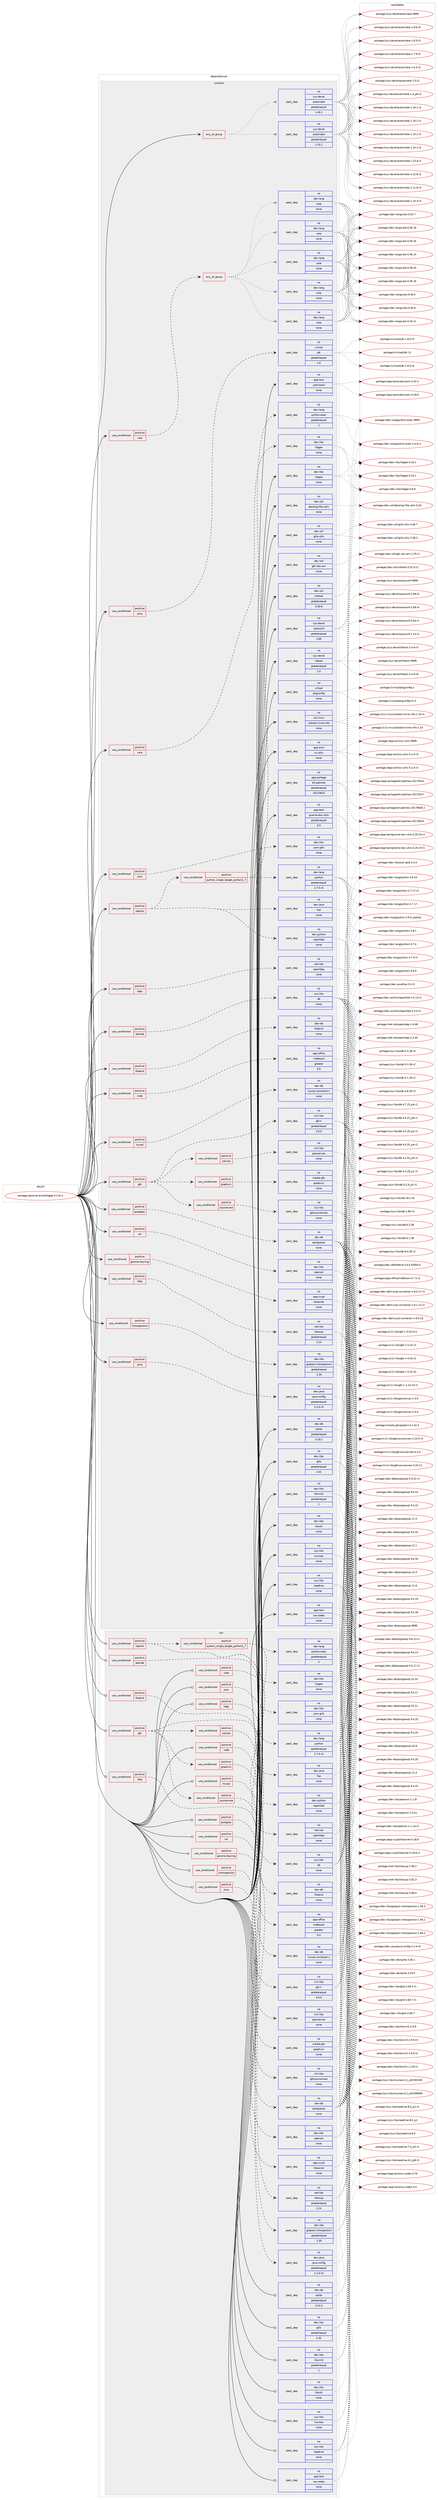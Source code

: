 digraph prolog {

# *************
# Graph options
# *************

newrank=true;
concentrate=true;
compound=true;
graph [rankdir=LR,fontname=Helvetica,fontsize=10,ranksep=1.5];#, ranksep=2.5, nodesep=0.2];
edge  [arrowhead=vee];
node  [fontname=Helvetica,fontsize=10];

# **********
# The ebuild
# **********

subgraph cluster_leftcol {
color=gray;
rank=same;
label=<<i>ebuild</i>>;
id [label="portage://gnome-extra/libgda-5.2.8-r1", color=red, width=4, href="../gnome-extra/libgda-5.2.8-r1.svg"];
}

# ****************
# The dependencies
# ****************

subgraph cluster_midcol {
color=gray;
label=<<i>dependencies</i>>;
subgraph cluster_compile {
fillcolor="#eeeeee";
style=filled;
label=<<i>compile</i>>;
subgraph any4117 {
dependency274031 [label=<<TABLE BORDER="0" CELLBORDER="1" CELLSPACING="0" CELLPADDING="4"><TR><TD CELLPADDING="10">any_of_group</TD></TR></TABLE>>, shape=none, color=red];subgraph pack212151 {
dependency274032 [label=<<TABLE BORDER="0" CELLBORDER="1" CELLSPACING="0" CELLPADDING="4" WIDTH="220"><TR><TD ROWSPAN="6" CELLPADDING="30">pack_dep</TD></TR><TR><TD WIDTH="110">no</TD></TR><TR><TD>sys-devel</TD></TR><TR><TD>automake</TD></TR><TR><TD>greaterequal</TD></TR><TR><TD>1.16.1</TD></TR></TABLE>>, shape=none, color=blue];
}
dependency274031:e -> dependency274032:w [weight=20,style="dotted",arrowhead="oinv"];
subgraph pack212152 {
dependency274033 [label=<<TABLE BORDER="0" CELLBORDER="1" CELLSPACING="0" CELLPADDING="4" WIDTH="220"><TR><TD ROWSPAN="6" CELLPADDING="30">pack_dep</TD></TR><TR><TD WIDTH="110">no</TD></TR><TR><TD>sys-devel</TD></TR><TR><TD>automake</TD></TR><TR><TD>greaterequal</TD></TR><TR><TD>1.15.1</TD></TR></TABLE>>, shape=none, color=blue];
}
dependency274031:e -> dependency274033:w [weight=20,style="dotted",arrowhead="oinv"];
}
id:e -> dependency274031:w [weight=20,style="solid",arrowhead="vee"];
subgraph cond57575 {
dependency274034 [label=<<TABLE BORDER="0" CELLBORDER="1" CELLSPACING="0" CELLPADDING="4"><TR><TD ROWSPAN="3" CELLPADDING="10">use_conditional</TD></TR><TR><TD>positive</TD></TR><TR><TD>berkdb</TD></TR></TABLE>>, shape=none, color=red];
subgraph pack212153 {
dependency274035 [label=<<TABLE BORDER="0" CELLBORDER="1" CELLSPACING="0" CELLPADDING="4" WIDTH="220"><TR><TD ROWSPAN="6" CELLPADDING="30">pack_dep</TD></TR><TR><TD WIDTH="110">no</TD></TR><TR><TD>sys-libs</TD></TR><TR><TD>db</TD></TR><TR><TD>none</TD></TR><TR><TD></TD></TR></TABLE>>, shape=none, color=blue];
}
dependency274034:e -> dependency274035:w [weight=20,style="dashed",arrowhead="vee"];
}
id:e -> dependency274034:w [weight=20,style="solid",arrowhead="vee"];
subgraph cond57576 {
dependency274036 [label=<<TABLE BORDER="0" CELLBORDER="1" CELLSPACING="0" CELLPADDING="4"><TR><TD ROWSPAN="3" CELLPADDING="10">use_conditional</TD></TR><TR><TD>positive</TD></TR><TR><TD>firebird</TD></TR></TABLE>>, shape=none, color=red];
subgraph pack212154 {
dependency274037 [label=<<TABLE BORDER="0" CELLBORDER="1" CELLSPACING="0" CELLPADDING="4" WIDTH="220"><TR><TD ROWSPAN="6" CELLPADDING="30">pack_dep</TD></TR><TR><TD WIDTH="110">no</TD></TR><TR><TD>dev-db</TD></TR><TR><TD>firebird</TD></TR><TR><TD>none</TD></TR><TR><TD></TD></TR></TABLE>>, shape=none, color=blue];
}
dependency274036:e -> dependency274037:w [weight=20,style="dashed",arrowhead="vee"];
}
id:e -> dependency274036:w [weight=20,style="solid",arrowhead="vee"];
subgraph cond57577 {
dependency274038 [label=<<TABLE BORDER="0" CELLBORDER="1" CELLSPACING="0" CELLPADDING="4"><TR><TD ROWSPAN="3" CELLPADDING="10">use_conditional</TD></TR><TR><TD>positive</TD></TR><TR><TD>gnome-keyring</TD></TR></TABLE>>, shape=none, color=red];
subgraph pack212155 {
dependency274039 [label=<<TABLE BORDER="0" CELLBORDER="1" CELLSPACING="0" CELLPADDING="4" WIDTH="220"><TR><TD ROWSPAN="6" CELLPADDING="30">pack_dep</TD></TR><TR><TD WIDTH="110">no</TD></TR><TR><TD>app-crypt</TD></TR><TR><TD>libsecret</TD></TR><TR><TD>none</TD></TR><TR><TD></TD></TR></TABLE>>, shape=none, color=blue];
}
dependency274038:e -> dependency274039:w [weight=20,style="dashed",arrowhead="vee"];
}
id:e -> dependency274038:w [weight=20,style="solid",arrowhead="vee"];
subgraph cond57578 {
dependency274040 [label=<<TABLE BORDER="0" CELLBORDER="1" CELLSPACING="0" CELLPADDING="4"><TR><TD ROWSPAN="3" CELLPADDING="10">use_conditional</TD></TR><TR><TD>positive</TD></TR><TR><TD>gtk</TD></TR></TABLE>>, shape=none, color=red];
subgraph pack212156 {
dependency274041 [label=<<TABLE BORDER="0" CELLBORDER="1" CELLSPACING="0" CELLPADDING="4" WIDTH="220"><TR><TD ROWSPAN="6" CELLPADDING="30">pack_dep</TD></TR><TR><TD WIDTH="110">no</TD></TR><TR><TD>x11-libs</TD></TR><TR><TD>gtk+</TD></TR><TR><TD>greaterequal</TD></TR><TR><TD>3.0.0</TD></TR></TABLE>>, shape=none, color=blue];
}
dependency274040:e -> dependency274041:w [weight=20,style="dashed",arrowhead="vee"];
subgraph cond57579 {
dependency274042 [label=<<TABLE BORDER="0" CELLBORDER="1" CELLSPACING="0" CELLPADDING="4"><TR><TD ROWSPAN="3" CELLPADDING="10">use_conditional</TD></TR><TR><TD>positive</TD></TR><TR><TD>canvas</TD></TR></TABLE>>, shape=none, color=red];
subgraph pack212157 {
dependency274043 [label=<<TABLE BORDER="0" CELLBORDER="1" CELLSPACING="0" CELLPADDING="4" WIDTH="220"><TR><TD ROWSPAN="6" CELLPADDING="30">pack_dep</TD></TR><TR><TD WIDTH="110">no</TD></TR><TR><TD>x11-libs</TD></TR><TR><TD>goocanvas</TD></TR><TR><TD>none</TD></TR><TR><TD></TD></TR></TABLE>>, shape=none, color=blue];
}
dependency274042:e -> dependency274043:w [weight=20,style="dashed",arrowhead="vee"];
}
dependency274040:e -> dependency274042:w [weight=20,style="dashed",arrowhead="vee"];
subgraph cond57580 {
dependency274044 [label=<<TABLE BORDER="0" CELLBORDER="1" CELLSPACING="0" CELLPADDING="4"><TR><TD ROWSPAN="3" CELLPADDING="10">use_conditional</TD></TR><TR><TD>positive</TD></TR><TR><TD>sourceview</TD></TR></TABLE>>, shape=none, color=red];
subgraph pack212158 {
dependency274045 [label=<<TABLE BORDER="0" CELLBORDER="1" CELLSPACING="0" CELLPADDING="4" WIDTH="220"><TR><TD ROWSPAN="6" CELLPADDING="30">pack_dep</TD></TR><TR><TD WIDTH="110">no</TD></TR><TR><TD>x11-libs</TD></TR><TR><TD>gtksourceview</TD></TR><TR><TD>none</TD></TR><TR><TD></TD></TR></TABLE>>, shape=none, color=blue];
}
dependency274044:e -> dependency274045:w [weight=20,style="dashed",arrowhead="vee"];
}
dependency274040:e -> dependency274044:w [weight=20,style="dashed",arrowhead="vee"];
subgraph cond57581 {
dependency274046 [label=<<TABLE BORDER="0" CELLBORDER="1" CELLSPACING="0" CELLPADDING="4"><TR><TD ROWSPAN="3" CELLPADDING="10">use_conditional</TD></TR><TR><TD>positive</TD></TR><TR><TD>graphviz</TD></TR></TABLE>>, shape=none, color=red];
subgraph pack212159 {
dependency274047 [label=<<TABLE BORDER="0" CELLBORDER="1" CELLSPACING="0" CELLPADDING="4" WIDTH="220"><TR><TD ROWSPAN="6" CELLPADDING="30">pack_dep</TD></TR><TR><TD WIDTH="110">no</TD></TR><TR><TD>media-gfx</TD></TR><TR><TD>graphviz</TD></TR><TR><TD>none</TD></TR><TR><TD></TD></TR></TABLE>>, shape=none, color=blue];
}
dependency274046:e -> dependency274047:w [weight=20,style="dashed",arrowhead="vee"];
}
dependency274040:e -> dependency274046:w [weight=20,style="dashed",arrowhead="vee"];
}
id:e -> dependency274040:w [weight=20,style="solid",arrowhead="vee"];
subgraph cond57582 {
dependency274048 [label=<<TABLE BORDER="0" CELLBORDER="1" CELLSPACING="0" CELLPADDING="4"><TR><TD ROWSPAN="3" CELLPADDING="10">use_conditional</TD></TR><TR><TD>positive</TD></TR><TR><TD>http</TD></TR></TABLE>>, shape=none, color=red];
subgraph pack212160 {
dependency274049 [label=<<TABLE BORDER="0" CELLBORDER="1" CELLSPACING="0" CELLPADDING="4" WIDTH="220"><TR><TD ROWSPAN="6" CELLPADDING="30">pack_dep</TD></TR><TR><TD WIDTH="110">no</TD></TR><TR><TD>net-libs</TD></TR><TR><TD>libsoup</TD></TR><TR><TD>greaterequal</TD></TR><TR><TD>2.24</TD></TR></TABLE>>, shape=none, color=blue];
}
dependency274048:e -> dependency274049:w [weight=20,style="dashed",arrowhead="vee"];
}
id:e -> dependency274048:w [weight=20,style="solid",arrowhead="vee"];
subgraph cond57583 {
dependency274050 [label=<<TABLE BORDER="0" CELLBORDER="1" CELLSPACING="0" CELLPADDING="4"><TR><TD ROWSPAN="3" CELLPADDING="10">use_conditional</TD></TR><TR><TD>positive</TD></TR><TR><TD>introspection</TD></TR></TABLE>>, shape=none, color=red];
subgraph pack212161 {
dependency274051 [label=<<TABLE BORDER="0" CELLBORDER="1" CELLSPACING="0" CELLPADDING="4" WIDTH="220"><TR><TD ROWSPAN="6" CELLPADDING="30">pack_dep</TD></TR><TR><TD WIDTH="110">no</TD></TR><TR><TD>dev-libs</TD></TR><TR><TD>gobject-introspection</TD></TR><TR><TD>greaterequal</TD></TR><TR><TD>1.30</TD></TR></TABLE>>, shape=none, color=blue];
}
dependency274050:e -> dependency274051:w [weight=20,style="dashed",arrowhead="vee"];
}
id:e -> dependency274050:w [weight=20,style="solid",arrowhead="vee"];
subgraph cond57584 {
dependency274052 [label=<<TABLE BORDER="0" CELLBORDER="1" CELLSPACING="0" CELLPADDING="4"><TR><TD ROWSPAN="3" CELLPADDING="10">use_conditional</TD></TR><TR><TD>positive</TD></TR><TR><TD>java</TD></TR></TABLE>>, shape=none, color=red];
subgraph pack212162 {
dependency274053 [label=<<TABLE BORDER="0" CELLBORDER="1" CELLSPACING="0" CELLPADDING="4" WIDTH="220"><TR><TD ROWSPAN="6" CELLPADDING="30">pack_dep</TD></TR><TR><TD WIDTH="110">no</TD></TR><TR><TD>dev-java</TD></TR><TR><TD>java-config</TD></TR><TR><TD>greaterequal</TD></TR><TR><TD>2.2.0-r3</TD></TR></TABLE>>, shape=none, color=blue];
}
dependency274052:e -> dependency274053:w [weight=20,style="dashed",arrowhead="vee"];
}
id:e -> dependency274052:w [weight=20,style="solid",arrowhead="vee"];
subgraph cond57585 {
dependency274054 [label=<<TABLE BORDER="0" CELLBORDER="1" CELLSPACING="0" CELLPADDING="4"><TR><TD ROWSPAN="3" CELLPADDING="10">use_conditional</TD></TR><TR><TD>positive</TD></TR><TR><TD>java</TD></TR></TABLE>>, shape=none, color=red];
subgraph pack212163 {
dependency274055 [label=<<TABLE BORDER="0" CELLBORDER="1" CELLSPACING="0" CELLPADDING="4" WIDTH="220"><TR><TD ROWSPAN="6" CELLPADDING="30">pack_dep</TD></TR><TR><TD WIDTH="110">no</TD></TR><TR><TD>virtual</TD></TR><TR><TD>jdk</TD></TR><TR><TD>greaterequal</TD></TR><TR><TD>1.6</TD></TR></TABLE>>, shape=none, color=blue];
}
dependency274054:e -> dependency274055:w [weight=20,style="dashed",arrowhead="vee"];
}
id:e -> dependency274054:w [weight=20,style="solid",arrowhead="vee"];
subgraph cond57586 {
dependency274056 [label=<<TABLE BORDER="0" CELLBORDER="1" CELLSPACING="0" CELLPADDING="4"><TR><TD ROWSPAN="3" CELLPADDING="10">use_conditional</TD></TR><TR><TD>positive</TD></TR><TR><TD>json</TD></TR></TABLE>>, shape=none, color=red];
subgraph pack212164 {
dependency274057 [label=<<TABLE BORDER="0" CELLBORDER="1" CELLSPACING="0" CELLPADDING="4" WIDTH="220"><TR><TD ROWSPAN="6" CELLPADDING="30">pack_dep</TD></TR><TR><TD WIDTH="110">no</TD></TR><TR><TD>dev-libs</TD></TR><TR><TD>json-glib</TD></TR><TR><TD>none</TD></TR><TR><TD></TD></TR></TABLE>>, shape=none, color=blue];
}
dependency274056:e -> dependency274057:w [weight=20,style="dashed",arrowhead="vee"];
}
id:e -> dependency274056:w [weight=20,style="solid",arrowhead="vee"];
subgraph cond57587 {
dependency274058 [label=<<TABLE BORDER="0" CELLBORDER="1" CELLSPACING="0" CELLPADDING="4"><TR><TD ROWSPAN="3" CELLPADDING="10">use_conditional</TD></TR><TR><TD>positive</TD></TR><TR><TD>ldap</TD></TR></TABLE>>, shape=none, color=red];
subgraph pack212165 {
dependency274059 [label=<<TABLE BORDER="0" CELLBORDER="1" CELLSPACING="0" CELLPADDING="4" WIDTH="220"><TR><TD ROWSPAN="6" CELLPADDING="30">pack_dep</TD></TR><TR><TD WIDTH="110">no</TD></TR><TR><TD>net-nds</TD></TR><TR><TD>openldap</TD></TR><TR><TD>none</TD></TR><TR><TD></TD></TR></TABLE>>, shape=none, color=blue];
}
dependency274058:e -> dependency274059:w [weight=20,style="dashed",arrowhead="vee"];
}
id:e -> dependency274058:w [weight=20,style="solid",arrowhead="vee"];
subgraph cond57588 {
dependency274060 [label=<<TABLE BORDER="0" CELLBORDER="1" CELLSPACING="0" CELLPADDING="4"><TR><TD ROWSPAN="3" CELLPADDING="10">use_conditional</TD></TR><TR><TD>positive</TD></TR><TR><TD>mdb</TD></TR></TABLE>>, shape=none, color=red];
subgraph pack212166 {
dependency274061 [label=<<TABLE BORDER="0" CELLBORDER="1" CELLSPACING="0" CELLPADDING="4" WIDTH="220"><TR><TD ROWSPAN="6" CELLPADDING="30">pack_dep</TD></TR><TR><TD WIDTH="110">no</TD></TR><TR><TD>app-office</TD></TR><TR><TD>mdbtools</TD></TR><TR><TD>greater</TD></TR><TR><TD>0.5</TD></TR></TABLE>>, shape=none, color=blue];
}
dependency274060:e -> dependency274061:w [weight=20,style="dashed",arrowhead="vee"];
}
id:e -> dependency274060:w [weight=20,style="solid",arrowhead="vee"];
subgraph cond57589 {
dependency274062 [label=<<TABLE BORDER="0" CELLBORDER="1" CELLSPACING="0" CELLPADDING="4"><TR><TD ROWSPAN="3" CELLPADDING="10">use_conditional</TD></TR><TR><TD>positive</TD></TR><TR><TD>mysql</TD></TR></TABLE>>, shape=none, color=red];
subgraph pack212167 {
dependency274063 [label=<<TABLE BORDER="0" CELLBORDER="1" CELLSPACING="0" CELLPADDING="4" WIDTH="220"><TR><TD ROWSPAN="6" CELLPADDING="30">pack_dep</TD></TR><TR><TD WIDTH="110">no</TD></TR><TR><TD>dev-db</TD></TR><TR><TD>mysql-connector-c</TD></TR><TR><TD>none</TD></TR><TR><TD></TD></TR></TABLE>>, shape=none, color=blue];
}
dependency274062:e -> dependency274063:w [weight=20,style="dashed",arrowhead="vee"];
}
id:e -> dependency274062:w [weight=20,style="solid",arrowhead="vee"];
subgraph cond57590 {
dependency274064 [label=<<TABLE BORDER="0" CELLBORDER="1" CELLSPACING="0" CELLPADDING="4"><TR><TD ROWSPAN="3" CELLPADDING="10">use_conditional</TD></TR><TR><TD>positive</TD></TR><TR><TD>postgres</TD></TR></TABLE>>, shape=none, color=red];
subgraph pack212168 {
dependency274065 [label=<<TABLE BORDER="0" CELLBORDER="1" CELLSPACING="0" CELLPADDING="4" WIDTH="220"><TR><TD ROWSPAN="6" CELLPADDING="30">pack_dep</TD></TR><TR><TD WIDTH="110">no</TD></TR><TR><TD>dev-db</TD></TR><TR><TD>postgresql</TD></TR><TR><TD>none</TD></TR><TR><TD></TD></TR></TABLE>>, shape=none, color=blue];
}
dependency274064:e -> dependency274065:w [weight=20,style="dashed",arrowhead="vee"];
}
id:e -> dependency274064:w [weight=20,style="solid",arrowhead="vee"];
subgraph cond57591 {
dependency274066 [label=<<TABLE BORDER="0" CELLBORDER="1" CELLSPACING="0" CELLPADDING="4"><TR><TD ROWSPAN="3" CELLPADDING="10">use_conditional</TD></TR><TR><TD>positive</TD></TR><TR><TD>reports</TD></TR></TABLE>>, shape=none, color=red];
subgraph cond57592 {
dependency274067 [label=<<TABLE BORDER="0" CELLBORDER="1" CELLSPACING="0" CELLPADDING="4"><TR><TD ROWSPAN="3" CELLPADDING="10">use_conditional</TD></TR><TR><TD>positive</TD></TR><TR><TD>python_single_target_python2_7</TD></TR></TABLE>>, shape=none, color=red];
subgraph pack212169 {
dependency274068 [label=<<TABLE BORDER="0" CELLBORDER="1" CELLSPACING="0" CELLPADDING="4" WIDTH="220"><TR><TD ROWSPAN="6" CELLPADDING="30">pack_dep</TD></TR><TR><TD WIDTH="110">no</TD></TR><TR><TD>dev-lang</TD></TR><TR><TD>python</TD></TR><TR><TD>greaterequal</TD></TR><TR><TD>2.7.5-r2</TD></TR></TABLE>>, shape=none, color=blue];
}
dependency274067:e -> dependency274068:w [weight=20,style="dashed",arrowhead="vee"];
subgraph pack212170 {
dependency274069 [label=<<TABLE BORDER="0" CELLBORDER="1" CELLSPACING="0" CELLPADDING="4" WIDTH="220"><TR><TD ROWSPAN="6" CELLPADDING="30">pack_dep</TD></TR><TR><TD WIDTH="110">no</TD></TR><TR><TD>dev-lang</TD></TR><TR><TD>python-exec</TD></TR><TR><TD>greaterequal</TD></TR><TR><TD>2</TD></TR></TABLE>>, shape=none, color=blue];
}
dependency274067:e -> dependency274069:w [weight=20,style="dashed",arrowhead="vee"];
}
dependency274066:e -> dependency274067:w [weight=20,style="dashed",arrowhead="vee"];
subgraph pack212171 {
dependency274070 [label=<<TABLE BORDER="0" CELLBORDER="1" CELLSPACING="0" CELLPADDING="4" WIDTH="220"><TR><TD ROWSPAN="6" CELLPADDING="30">pack_dep</TD></TR><TR><TD WIDTH="110">no</TD></TR><TR><TD>dev-java</TD></TR><TR><TD>fop</TD></TR><TR><TD>none</TD></TR><TR><TD></TD></TR></TABLE>>, shape=none, color=blue];
}
dependency274066:e -> dependency274070:w [weight=20,style="dashed",arrowhead="vee"];
subgraph pack212172 {
dependency274071 [label=<<TABLE BORDER="0" CELLBORDER="1" CELLSPACING="0" CELLPADDING="4" WIDTH="220"><TR><TD ROWSPAN="6" CELLPADDING="30">pack_dep</TD></TR><TR><TD WIDTH="110">no</TD></TR><TR><TD>dev-python</TD></TR><TR><TD>reportlab</TD></TR><TR><TD>none</TD></TR><TR><TD></TD></TR></TABLE>>, shape=none, color=blue];
}
dependency274066:e -> dependency274071:w [weight=20,style="dashed",arrowhead="vee"];
}
id:e -> dependency274066:w [weight=20,style="solid",arrowhead="vee"];
subgraph cond57593 {
dependency274072 [label=<<TABLE BORDER="0" CELLBORDER="1" CELLSPACING="0" CELLPADDING="4"><TR><TD ROWSPAN="3" CELLPADDING="10">use_conditional</TD></TR><TR><TD>positive</TD></TR><TR><TD>ssl</TD></TR></TABLE>>, shape=none, color=red];
subgraph pack212173 {
dependency274073 [label=<<TABLE BORDER="0" CELLBORDER="1" CELLSPACING="0" CELLPADDING="4" WIDTH="220"><TR><TD ROWSPAN="6" CELLPADDING="30">pack_dep</TD></TR><TR><TD WIDTH="110">no</TD></TR><TR><TD>dev-libs</TD></TR><TR><TD>openssl</TD></TR><TR><TD>none</TD></TR><TR><TD></TD></TR></TABLE>>, shape=none, color=blue];
}
dependency274072:e -> dependency274073:w [weight=20,style="dashed",arrowhead="vee"];
}
id:e -> dependency274072:w [weight=20,style="solid",arrowhead="vee"];
subgraph cond57594 {
dependency274074 [label=<<TABLE BORDER="0" CELLBORDER="1" CELLSPACING="0" CELLPADDING="4"><TR><TD ROWSPAN="3" CELLPADDING="10">use_conditional</TD></TR><TR><TD>positive</TD></TR><TR><TD>vala</TD></TR></TABLE>>, shape=none, color=red];
subgraph any4118 {
dependency274075 [label=<<TABLE BORDER="0" CELLBORDER="1" CELLSPACING="0" CELLPADDING="4"><TR><TD CELLPADDING="10">any_of_group</TD></TR></TABLE>>, shape=none, color=red];subgraph pack212174 {
dependency274076 [label=<<TABLE BORDER="0" CELLBORDER="1" CELLSPACING="0" CELLPADDING="4" WIDTH="220"><TR><TD ROWSPAN="6" CELLPADDING="30">pack_dep</TD></TR><TR><TD WIDTH="110">no</TD></TR><TR><TD>dev-lang</TD></TR><TR><TD>vala</TD></TR><TR><TD>none</TD></TR><TR><TD></TD></TR></TABLE>>, shape=none, color=blue];
}
dependency274075:e -> dependency274076:w [weight=20,style="dotted",arrowhead="oinv"];
subgraph pack212175 {
dependency274077 [label=<<TABLE BORDER="0" CELLBORDER="1" CELLSPACING="0" CELLPADDING="4" WIDTH="220"><TR><TD ROWSPAN="6" CELLPADDING="30">pack_dep</TD></TR><TR><TD WIDTH="110">no</TD></TR><TR><TD>dev-lang</TD></TR><TR><TD>vala</TD></TR><TR><TD>none</TD></TR><TR><TD></TD></TR></TABLE>>, shape=none, color=blue];
}
dependency274075:e -> dependency274077:w [weight=20,style="dotted",arrowhead="oinv"];
subgraph pack212176 {
dependency274078 [label=<<TABLE BORDER="0" CELLBORDER="1" CELLSPACING="0" CELLPADDING="4" WIDTH="220"><TR><TD ROWSPAN="6" CELLPADDING="30">pack_dep</TD></TR><TR><TD WIDTH="110">no</TD></TR><TR><TD>dev-lang</TD></TR><TR><TD>vala</TD></TR><TR><TD>none</TD></TR><TR><TD></TD></TR></TABLE>>, shape=none, color=blue];
}
dependency274075:e -> dependency274078:w [weight=20,style="dotted",arrowhead="oinv"];
subgraph pack212177 {
dependency274079 [label=<<TABLE BORDER="0" CELLBORDER="1" CELLSPACING="0" CELLPADDING="4" WIDTH="220"><TR><TD ROWSPAN="6" CELLPADDING="30">pack_dep</TD></TR><TR><TD WIDTH="110">no</TD></TR><TR><TD>dev-lang</TD></TR><TR><TD>vala</TD></TR><TR><TD>none</TD></TR><TR><TD></TD></TR></TABLE>>, shape=none, color=blue];
}
dependency274075:e -> dependency274079:w [weight=20,style="dotted",arrowhead="oinv"];
subgraph pack212178 {
dependency274080 [label=<<TABLE BORDER="0" CELLBORDER="1" CELLSPACING="0" CELLPADDING="4" WIDTH="220"><TR><TD ROWSPAN="6" CELLPADDING="30">pack_dep</TD></TR><TR><TD WIDTH="110">no</TD></TR><TR><TD>dev-lang</TD></TR><TR><TD>vala</TD></TR><TR><TD>none</TD></TR><TR><TD></TD></TR></TABLE>>, shape=none, color=blue];
}
dependency274075:e -> dependency274080:w [weight=20,style="dotted",arrowhead="oinv"];
}
dependency274074:e -> dependency274075:w [weight=20,style="dashed",arrowhead="vee"];
}
id:e -> dependency274074:w [weight=20,style="solid",arrowhead="vee"];
subgraph cond57595 {
dependency274081 [label=<<TABLE BORDER="0" CELLBORDER="1" CELLSPACING="0" CELLPADDING="4"><TR><TD ROWSPAN="3" CELLPADDING="10">use_conditional</TD></TR><TR><TD>positive</TD></TR><TR><TD>vala</TD></TR></TABLE>>, shape=none, color=red];
subgraph pack212179 {
dependency274082 [label=<<TABLE BORDER="0" CELLBORDER="1" CELLSPACING="0" CELLPADDING="4" WIDTH="220"><TR><TD ROWSPAN="6" CELLPADDING="30">pack_dep</TD></TR><TR><TD WIDTH="110">no</TD></TR><TR><TD>dev-libs</TD></TR><TR><TD>libgee</TD></TR><TR><TD>none</TD></TR><TR><TD></TD></TR></TABLE>>, shape=none, color=blue];
}
dependency274081:e -> dependency274082:w [weight=20,style="dashed",arrowhead="vee"];
}
id:e -> dependency274081:w [weight=20,style="solid",arrowhead="vee"];
subgraph pack212180 {
dependency274083 [label=<<TABLE BORDER="0" CELLBORDER="1" CELLSPACING="0" CELLPADDING="4" WIDTH="220"><TR><TD ROWSPAN="6" CELLPADDING="30">pack_dep</TD></TR><TR><TD WIDTH="110">no</TD></TR><TR><TD>app-arch</TD></TR><TR><TD>xz-utils</TD></TR><TR><TD>none</TD></TR><TR><TD></TD></TR></TABLE>>, shape=none, color=blue];
}
id:e -> dependency274083:w [weight=20,style="solid",arrowhead="vee"];
subgraph pack212181 {
dependency274084 [label=<<TABLE BORDER="0" CELLBORDER="1" CELLSPACING="0" CELLPADDING="4" WIDTH="220"><TR><TD ROWSPAN="6" CELLPADDING="30">pack_dep</TD></TR><TR><TD WIDTH="110">no</TD></TR><TR><TD>app-portage</TD></TR><TR><TD>elt-patches</TD></TR><TR><TD>greaterequal</TD></TR><TR><TD>20170815</TD></TR></TABLE>>, shape=none, color=blue];
}
id:e -> dependency274084:w [weight=20,style="solid",arrowhead="vee"];
subgraph pack212182 {
dependency274085 [label=<<TABLE BORDER="0" CELLBORDER="1" CELLSPACING="0" CELLPADDING="4" WIDTH="220"><TR><TD ROWSPAN="6" CELLPADDING="30">pack_dep</TD></TR><TR><TD WIDTH="110">no</TD></TR><TR><TD>app-text</TD></TR><TR><TD>gnome-doc-utils</TD></TR><TR><TD>greaterequal</TD></TR><TR><TD>0.9</TD></TR></TABLE>>, shape=none, color=blue];
}
id:e -> dependency274085:w [weight=20,style="solid",arrowhead="vee"];
subgraph pack212183 {
dependency274086 [label=<<TABLE BORDER="0" CELLBORDER="1" CELLSPACING="0" CELLPADDING="4" WIDTH="220"><TR><TD ROWSPAN="6" CELLPADDING="30">pack_dep</TD></TR><TR><TD WIDTH="110">no</TD></TR><TR><TD>app-text</TD></TR><TR><TD>iso-codes</TD></TR><TR><TD>none</TD></TR><TR><TD></TD></TR></TABLE>>, shape=none, color=blue];
}
id:e -> dependency274086:w [weight=20,style="solid",arrowhead="vee"];
subgraph pack212184 {
dependency274087 [label=<<TABLE BORDER="0" CELLBORDER="1" CELLSPACING="0" CELLPADDING="4" WIDTH="220"><TR><TD ROWSPAN="6" CELLPADDING="30">pack_dep</TD></TR><TR><TD WIDTH="110">no</TD></TR><TR><TD>app-text</TD></TR><TR><TD>yelp-tools</TD></TR><TR><TD>none</TD></TR><TR><TD></TD></TR></TABLE>>, shape=none, color=blue];
}
id:e -> dependency274087:w [weight=20,style="solid",arrowhead="vee"];
subgraph pack212185 {
dependency274088 [label=<<TABLE BORDER="0" CELLBORDER="1" CELLSPACING="0" CELLPADDING="4" WIDTH="220"><TR><TD ROWSPAN="6" CELLPADDING="30">pack_dep</TD></TR><TR><TD WIDTH="110">no</TD></TR><TR><TD>dev-db</TD></TR><TR><TD>sqlite</TD></TR><TR><TD>greaterequal</TD></TR><TR><TD>3.10.2</TD></TR></TABLE>>, shape=none, color=blue];
}
id:e -> dependency274088:w [weight=20,style="solid",arrowhead="vee"];
subgraph pack212186 {
dependency274089 [label=<<TABLE BORDER="0" CELLBORDER="1" CELLSPACING="0" CELLPADDING="4" WIDTH="220"><TR><TD ROWSPAN="6" CELLPADDING="30">pack_dep</TD></TR><TR><TD WIDTH="110">no</TD></TR><TR><TD>dev-libs</TD></TR><TR><TD>glib</TD></TR><TR><TD>greaterequal</TD></TR><TR><TD>2.32</TD></TR></TABLE>>, shape=none, color=blue];
}
id:e -> dependency274089:w [weight=20,style="solid",arrowhead="vee"];
subgraph pack212187 {
dependency274090 [label=<<TABLE BORDER="0" CELLBORDER="1" CELLSPACING="0" CELLPADDING="4" WIDTH="220"><TR><TD ROWSPAN="6" CELLPADDING="30">pack_dep</TD></TR><TR><TD WIDTH="110">no</TD></TR><TR><TD>dev-libs</TD></TR><TR><TD>libgee</TD></TR><TR><TD>none</TD></TR><TR><TD></TD></TR></TABLE>>, shape=none, color=blue];
}
id:e -> dependency274090:w [weight=20,style="solid",arrowhead="vee"];
subgraph pack212188 {
dependency274091 [label=<<TABLE BORDER="0" CELLBORDER="1" CELLSPACING="0" CELLPADDING="4" WIDTH="220"><TR><TD ROWSPAN="6" CELLPADDING="30">pack_dep</TD></TR><TR><TD WIDTH="110">no</TD></TR><TR><TD>dev-libs</TD></TR><TR><TD>libxml2</TD></TR><TR><TD>greaterequal</TD></TR><TR><TD>2</TD></TR></TABLE>>, shape=none, color=blue];
}
id:e -> dependency274091:w [weight=20,style="solid",arrowhead="vee"];
subgraph pack212189 {
dependency274092 [label=<<TABLE BORDER="0" CELLBORDER="1" CELLSPACING="0" CELLPADDING="4" WIDTH="220"><TR><TD ROWSPAN="6" CELLPADDING="30">pack_dep</TD></TR><TR><TD WIDTH="110">no</TD></TR><TR><TD>dev-libs</TD></TR><TR><TD>libxslt</TD></TR><TR><TD>none</TD></TR><TR><TD></TD></TR></TABLE>>, shape=none, color=blue];
}
id:e -> dependency274092:w [weight=20,style="solid",arrowhead="vee"];
subgraph pack212190 {
dependency274093 [label=<<TABLE BORDER="0" CELLBORDER="1" CELLSPACING="0" CELLPADDING="4" WIDTH="220"><TR><TD ROWSPAN="6" CELLPADDING="30">pack_dep</TD></TR><TR><TD WIDTH="110">no</TD></TR><TR><TD>dev-util</TD></TR><TR><TD>desktop-file-utils</TD></TR><TR><TD>none</TD></TR><TR><TD></TD></TR></TABLE>>, shape=none, color=blue];
}
id:e -> dependency274093:w [weight=20,style="solid",arrowhead="vee"];
subgraph pack212191 {
dependency274094 [label=<<TABLE BORDER="0" CELLBORDER="1" CELLSPACING="0" CELLPADDING="4" WIDTH="220"><TR><TD ROWSPAN="6" CELLPADDING="30">pack_dep</TD></TR><TR><TD WIDTH="110">no</TD></TR><TR><TD>dev-util</TD></TR><TR><TD>glib-utils</TD></TR><TR><TD>none</TD></TR><TR><TD></TD></TR></TABLE>>, shape=none, color=blue];
}
id:e -> dependency274094:w [weight=20,style="solid",arrowhead="vee"];
subgraph pack212192 {
dependency274095 [label=<<TABLE BORDER="0" CELLBORDER="1" CELLSPACING="0" CELLPADDING="4" WIDTH="220"><TR><TD ROWSPAN="6" CELLPADDING="30">pack_dep</TD></TR><TR><TD WIDTH="110">no</TD></TR><TR><TD>dev-util</TD></TR><TR><TD>gtk-doc-am</TD></TR><TR><TD>none</TD></TR><TR><TD></TD></TR></TABLE>>, shape=none, color=blue];
}
id:e -> dependency274095:w [weight=20,style="solid",arrowhead="vee"];
subgraph pack212193 {
dependency274096 [label=<<TABLE BORDER="0" CELLBORDER="1" CELLSPACING="0" CELLPADDING="4" WIDTH="220"><TR><TD ROWSPAN="6" CELLPADDING="30">pack_dep</TD></TR><TR><TD WIDTH="110">no</TD></TR><TR><TD>dev-util</TD></TR><TR><TD>intltool</TD></TR><TR><TD>greaterequal</TD></TR><TR><TD>0.40.6</TD></TR></TABLE>>, shape=none, color=blue];
}
id:e -> dependency274096:w [weight=20,style="solid",arrowhead="vee"];
subgraph pack212194 {
dependency274097 [label=<<TABLE BORDER="0" CELLBORDER="1" CELLSPACING="0" CELLPADDING="4" WIDTH="220"><TR><TD ROWSPAN="6" CELLPADDING="30">pack_dep</TD></TR><TR><TD WIDTH="110">no</TD></TR><TR><TD>sys-devel</TD></TR><TR><TD>autoconf</TD></TR><TR><TD>greaterequal</TD></TR><TR><TD>2.69</TD></TR></TABLE>>, shape=none, color=blue];
}
id:e -> dependency274097:w [weight=20,style="solid",arrowhead="vee"];
subgraph pack212195 {
dependency274098 [label=<<TABLE BORDER="0" CELLBORDER="1" CELLSPACING="0" CELLPADDING="4" WIDTH="220"><TR><TD ROWSPAN="6" CELLPADDING="30">pack_dep</TD></TR><TR><TD WIDTH="110">no</TD></TR><TR><TD>sys-devel</TD></TR><TR><TD>libtool</TD></TR><TR><TD>greaterequal</TD></TR><TR><TD>2.4</TD></TR></TABLE>>, shape=none, color=blue];
}
id:e -> dependency274098:w [weight=20,style="solid",arrowhead="vee"];
subgraph pack212196 {
dependency274099 [label=<<TABLE BORDER="0" CELLBORDER="1" CELLSPACING="0" CELLPADDING="4" WIDTH="220"><TR><TD ROWSPAN="6" CELLPADDING="30">pack_dep</TD></TR><TR><TD WIDTH="110">no</TD></TR><TR><TD>sys-libs</TD></TR><TR><TD>ncurses</TD></TR><TR><TD>none</TD></TR><TR><TD></TD></TR></TABLE>>, shape=none, color=blue];
}
id:e -> dependency274099:w [weight=20,style="solid",arrowhead="vee"];
subgraph pack212197 {
dependency274100 [label=<<TABLE BORDER="0" CELLBORDER="1" CELLSPACING="0" CELLPADDING="4" WIDTH="220"><TR><TD ROWSPAN="6" CELLPADDING="30">pack_dep</TD></TR><TR><TD WIDTH="110">no</TD></TR><TR><TD>sys-libs</TD></TR><TR><TD>readline</TD></TR><TR><TD>none</TD></TR><TR><TD></TD></TR></TABLE>>, shape=none, color=blue];
}
id:e -> dependency274100:w [weight=20,style="solid",arrowhead="vee"];
subgraph pack212198 {
dependency274101 [label=<<TABLE BORDER="0" CELLBORDER="1" CELLSPACING="0" CELLPADDING="4" WIDTH="220"><TR><TD ROWSPAN="6" CELLPADDING="30">pack_dep</TD></TR><TR><TD WIDTH="110">no</TD></TR><TR><TD>virtual</TD></TR><TR><TD>pkgconfig</TD></TR><TR><TD>none</TD></TR><TR><TD></TD></TR></TABLE>>, shape=none, color=blue];
}
id:e -> dependency274101:w [weight=20,style="solid",arrowhead="vee"];
subgraph pack212199 {
dependency274102 [label=<<TABLE BORDER="0" CELLBORDER="1" CELLSPACING="0" CELLPADDING="4" WIDTH="220"><TR><TD ROWSPAN="6" CELLPADDING="30">pack_dep</TD></TR><TR><TD WIDTH="110">no</TD></TR><TR><TD>x11-misc</TD></TR><TR><TD>shared-mime-info</TD></TR><TR><TD>none</TD></TR><TR><TD></TD></TR></TABLE>>, shape=none, color=blue];
}
id:e -> dependency274102:w [weight=20,style="solid",arrowhead="vee"];
}
subgraph cluster_compileandrun {
fillcolor="#eeeeee";
style=filled;
label=<<i>compile and run</i>>;
}
subgraph cluster_run {
fillcolor="#eeeeee";
style=filled;
label=<<i>run</i>>;
subgraph cond57596 {
dependency274103 [label=<<TABLE BORDER="0" CELLBORDER="1" CELLSPACING="0" CELLPADDING="4"><TR><TD ROWSPAN="3" CELLPADDING="10">use_conditional</TD></TR><TR><TD>positive</TD></TR><TR><TD>berkdb</TD></TR></TABLE>>, shape=none, color=red];
subgraph pack212200 {
dependency274104 [label=<<TABLE BORDER="0" CELLBORDER="1" CELLSPACING="0" CELLPADDING="4" WIDTH="220"><TR><TD ROWSPAN="6" CELLPADDING="30">pack_dep</TD></TR><TR><TD WIDTH="110">no</TD></TR><TR><TD>sys-libs</TD></TR><TR><TD>db</TD></TR><TR><TD>none</TD></TR><TR><TD></TD></TR></TABLE>>, shape=none, color=blue];
}
dependency274103:e -> dependency274104:w [weight=20,style="dashed",arrowhead="vee"];
}
id:e -> dependency274103:w [weight=20,style="solid",arrowhead="odot"];
subgraph cond57597 {
dependency274105 [label=<<TABLE BORDER="0" CELLBORDER="1" CELLSPACING="0" CELLPADDING="4"><TR><TD ROWSPAN="3" CELLPADDING="10">use_conditional</TD></TR><TR><TD>positive</TD></TR><TR><TD>firebird</TD></TR></TABLE>>, shape=none, color=red];
subgraph pack212201 {
dependency274106 [label=<<TABLE BORDER="0" CELLBORDER="1" CELLSPACING="0" CELLPADDING="4" WIDTH="220"><TR><TD ROWSPAN="6" CELLPADDING="30">pack_dep</TD></TR><TR><TD WIDTH="110">no</TD></TR><TR><TD>dev-db</TD></TR><TR><TD>firebird</TD></TR><TR><TD>none</TD></TR><TR><TD></TD></TR></TABLE>>, shape=none, color=blue];
}
dependency274105:e -> dependency274106:w [weight=20,style="dashed",arrowhead="vee"];
}
id:e -> dependency274105:w [weight=20,style="solid",arrowhead="odot"];
subgraph cond57598 {
dependency274107 [label=<<TABLE BORDER="0" CELLBORDER="1" CELLSPACING="0" CELLPADDING="4"><TR><TD ROWSPAN="3" CELLPADDING="10">use_conditional</TD></TR><TR><TD>positive</TD></TR><TR><TD>gnome-keyring</TD></TR></TABLE>>, shape=none, color=red];
subgraph pack212202 {
dependency274108 [label=<<TABLE BORDER="0" CELLBORDER="1" CELLSPACING="0" CELLPADDING="4" WIDTH="220"><TR><TD ROWSPAN="6" CELLPADDING="30">pack_dep</TD></TR><TR><TD WIDTH="110">no</TD></TR><TR><TD>app-crypt</TD></TR><TR><TD>libsecret</TD></TR><TR><TD>none</TD></TR><TR><TD></TD></TR></TABLE>>, shape=none, color=blue];
}
dependency274107:e -> dependency274108:w [weight=20,style="dashed",arrowhead="vee"];
}
id:e -> dependency274107:w [weight=20,style="solid",arrowhead="odot"];
subgraph cond57599 {
dependency274109 [label=<<TABLE BORDER="0" CELLBORDER="1" CELLSPACING="0" CELLPADDING="4"><TR><TD ROWSPAN="3" CELLPADDING="10">use_conditional</TD></TR><TR><TD>positive</TD></TR><TR><TD>gtk</TD></TR></TABLE>>, shape=none, color=red];
subgraph pack212203 {
dependency274110 [label=<<TABLE BORDER="0" CELLBORDER="1" CELLSPACING="0" CELLPADDING="4" WIDTH="220"><TR><TD ROWSPAN="6" CELLPADDING="30">pack_dep</TD></TR><TR><TD WIDTH="110">no</TD></TR><TR><TD>x11-libs</TD></TR><TR><TD>gtk+</TD></TR><TR><TD>greaterequal</TD></TR><TR><TD>3.0.0</TD></TR></TABLE>>, shape=none, color=blue];
}
dependency274109:e -> dependency274110:w [weight=20,style="dashed",arrowhead="vee"];
subgraph cond57600 {
dependency274111 [label=<<TABLE BORDER="0" CELLBORDER="1" CELLSPACING="0" CELLPADDING="4"><TR><TD ROWSPAN="3" CELLPADDING="10">use_conditional</TD></TR><TR><TD>positive</TD></TR><TR><TD>canvas</TD></TR></TABLE>>, shape=none, color=red];
subgraph pack212204 {
dependency274112 [label=<<TABLE BORDER="0" CELLBORDER="1" CELLSPACING="0" CELLPADDING="4" WIDTH="220"><TR><TD ROWSPAN="6" CELLPADDING="30">pack_dep</TD></TR><TR><TD WIDTH="110">no</TD></TR><TR><TD>x11-libs</TD></TR><TR><TD>goocanvas</TD></TR><TR><TD>none</TD></TR><TR><TD></TD></TR></TABLE>>, shape=none, color=blue];
}
dependency274111:e -> dependency274112:w [weight=20,style="dashed",arrowhead="vee"];
}
dependency274109:e -> dependency274111:w [weight=20,style="dashed",arrowhead="vee"];
subgraph cond57601 {
dependency274113 [label=<<TABLE BORDER="0" CELLBORDER="1" CELLSPACING="0" CELLPADDING="4"><TR><TD ROWSPAN="3" CELLPADDING="10">use_conditional</TD></TR><TR><TD>positive</TD></TR><TR><TD>sourceview</TD></TR></TABLE>>, shape=none, color=red];
subgraph pack212205 {
dependency274114 [label=<<TABLE BORDER="0" CELLBORDER="1" CELLSPACING="0" CELLPADDING="4" WIDTH="220"><TR><TD ROWSPAN="6" CELLPADDING="30">pack_dep</TD></TR><TR><TD WIDTH="110">no</TD></TR><TR><TD>x11-libs</TD></TR><TR><TD>gtksourceview</TD></TR><TR><TD>none</TD></TR><TR><TD></TD></TR></TABLE>>, shape=none, color=blue];
}
dependency274113:e -> dependency274114:w [weight=20,style="dashed",arrowhead="vee"];
}
dependency274109:e -> dependency274113:w [weight=20,style="dashed",arrowhead="vee"];
subgraph cond57602 {
dependency274115 [label=<<TABLE BORDER="0" CELLBORDER="1" CELLSPACING="0" CELLPADDING="4"><TR><TD ROWSPAN="3" CELLPADDING="10">use_conditional</TD></TR><TR><TD>positive</TD></TR><TR><TD>graphviz</TD></TR></TABLE>>, shape=none, color=red];
subgraph pack212206 {
dependency274116 [label=<<TABLE BORDER="0" CELLBORDER="1" CELLSPACING="0" CELLPADDING="4" WIDTH="220"><TR><TD ROWSPAN="6" CELLPADDING="30">pack_dep</TD></TR><TR><TD WIDTH="110">no</TD></TR><TR><TD>media-gfx</TD></TR><TR><TD>graphviz</TD></TR><TR><TD>none</TD></TR><TR><TD></TD></TR></TABLE>>, shape=none, color=blue];
}
dependency274115:e -> dependency274116:w [weight=20,style="dashed",arrowhead="vee"];
}
dependency274109:e -> dependency274115:w [weight=20,style="dashed",arrowhead="vee"];
}
id:e -> dependency274109:w [weight=20,style="solid",arrowhead="odot"];
subgraph cond57603 {
dependency274117 [label=<<TABLE BORDER="0" CELLBORDER="1" CELLSPACING="0" CELLPADDING="4"><TR><TD ROWSPAN="3" CELLPADDING="10">use_conditional</TD></TR><TR><TD>positive</TD></TR><TR><TD>http</TD></TR></TABLE>>, shape=none, color=red];
subgraph pack212207 {
dependency274118 [label=<<TABLE BORDER="0" CELLBORDER="1" CELLSPACING="0" CELLPADDING="4" WIDTH="220"><TR><TD ROWSPAN="6" CELLPADDING="30">pack_dep</TD></TR><TR><TD WIDTH="110">no</TD></TR><TR><TD>net-libs</TD></TR><TR><TD>libsoup</TD></TR><TR><TD>greaterequal</TD></TR><TR><TD>2.24</TD></TR></TABLE>>, shape=none, color=blue];
}
dependency274117:e -> dependency274118:w [weight=20,style="dashed",arrowhead="vee"];
}
id:e -> dependency274117:w [weight=20,style="solid",arrowhead="odot"];
subgraph cond57604 {
dependency274119 [label=<<TABLE BORDER="0" CELLBORDER="1" CELLSPACING="0" CELLPADDING="4"><TR><TD ROWSPAN="3" CELLPADDING="10">use_conditional</TD></TR><TR><TD>positive</TD></TR><TR><TD>introspection</TD></TR></TABLE>>, shape=none, color=red];
subgraph pack212208 {
dependency274120 [label=<<TABLE BORDER="0" CELLBORDER="1" CELLSPACING="0" CELLPADDING="4" WIDTH="220"><TR><TD ROWSPAN="6" CELLPADDING="30">pack_dep</TD></TR><TR><TD WIDTH="110">no</TD></TR><TR><TD>dev-libs</TD></TR><TR><TD>gobject-introspection</TD></TR><TR><TD>greaterequal</TD></TR><TR><TD>1.30</TD></TR></TABLE>>, shape=none, color=blue];
}
dependency274119:e -> dependency274120:w [weight=20,style="dashed",arrowhead="vee"];
}
id:e -> dependency274119:w [weight=20,style="solid",arrowhead="odot"];
subgraph cond57605 {
dependency274121 [label=<<TABLE BORDER="0" CELLBORDER="1" CELLSPACING="0" CELLPADDING="4"><TR><TD ROWSPAN="3" CELLPADDING="10">use_conditional</TD></TR><TR><TD>positive</TD></TR><TR><TD>java</TD></TR></TABLE>>, shape=none, color=red];
subgraph pack212209 {
dependency274122 [label=<<TABLE BORDER="0" CELLBORDER="1" CELLSPACING="0" CELLPADDING="4" WIDTH="220"><TR><TD ROWSPAN="6" CELLPADDING="30">pack_dep</TD></TR><TR><TD WIDTH="110">no</TD></TR><TR><TD>dev-java</TD></TR><TR><TD>java-config</TD></TR><TR><TD>greaterequal</TD></TR><TR><TD>2.2.0-r3</TD></TR></TABLE>>, shape=none, color=blue];
}
dependency274121:e -> dependency274122:w [weight=20,style="dashed",arrowhead="vee"];
}
id:e -> dependency274121:w [weight=20,style="solid",arrowhead="odot"];
subgraph cond57606 {
dependency274123 [label=<<TABLE BORDER="0" CELLBORDER="1" CELLSPACING="0" CELLPADDING="4"><TR><TD ROWSPAN="3" CELLPADDING="10">use_conditional</TD></TR><TR><TD>positive</TD></TR><TR><TD>json</TD></TR></TABLE>>, shape=none, color=red];
subgraph pack212210 {
dependency274124 [label=<<TABLE BORDER="0" CELLBORDER="1" CELLSPACING="0" CELLPADDING="4" WIDTH="220"><TR><TD ROWSPAN="6" CELLPADDING="30">pack_dep</TD></TR><TR><TD WIDTH="110">no</TD></TR><TR><TD>dev-libs</TD></TR><TR><TD>json-glib</TD></TR><TR><TD>none</TD></TR><TR><TD></TD></TR></TABLE>>, shape=none, color=blue];
}
dependency274123:e -> dependency274124:w [weight=20,style="dashed",arrowhead="vee"];
}
id:e -> dependency274123:w [weight=20,style="solid",arrowhead="odot"];
subgraph cond57607 {
dependency274125 [label=<<TABLE BORDER="0" CELLBORDER="1" CELLSPACING="0" CELLPADDING="4"><TR><TD ROWSPAN="3" CELLPADDING="10">use_conditional</TD></TR><TR><TD>positive</TD></TR><TR><TD>ldap</TD></TR></TABLE>>, shape=none, color=red];
subgraph pack212211 {
dependency274126 [label=<<TABLE BORDER="0" CELLBORDER="1" CELLSPACING="0" CELLPADDING="4" WIDTH="220"><TR><TD ROWSPAN="6" CELLPADDING="30">pack_dep</TD></TR><TR><TD WIDTH="110">no</TD></TR><TR><TD>net-nds</TD></TR><TR><TD>openldap</TD></TR><TR><TD>none</TD></TR><TR><TD></TD></TR></TABLE>>, shape=none, color=blue];
}
dependency274125:e -> dependency274126:w [weight=20,style="dashed",arrowhead="vee"];
}
id:e -> dependency274125:w [weight=20,style="solid",arrowhead="odot"];
subgraph cond57608 {
dependency274127 [label=<<TABLE BORDER="0" CELLBORDER="1" CELLSPACING="0" CELLPADDING="4"><TR><TD ROWSPAN="3" CELLPADDING="10">use_conditional</TD></TR><TR><TD>positive</TD></TR><TR><TD>mdb</TD></TR></TABLE>>, shape=none, color=red];
subgraph pack212212 {
dependency274128 [label=<<TABLE BORDER="0" CELLBORDER="1" CELLSPACING="0" CELLPADDING="4" WIDTH="220"><TR><TD ROWSPAN="6" CELLPADDING="30">pack_dep</TD></TR><TR><TD WIDTH="110">no</TD></TR><TR><TD>app-office</TD></TR><TR><TD>mdbtools</TD></TR><TR><TD>greater</TD></TR><TR><TD>0.5</TD></TR></TABLE>>, shape=none, color=blue];
}
dependency274127:e -> dependency274128:w [weight=20,style="dashed",arrowhead="vee"];
}
id:e -> dependency274127:w [weight=20,style="solid",arrowhead="odot"];
subgraph cond57609 {
dependency274129 [label=<<TABLE BORDER="0" CELLBORDER="1" CELLSPACING="0" CELLPADDING="4"><TR><TD ROWSPAN="3" CELLPADDING="10">use_conditional</TD></TR><TR><TD>positive</TD></TR><TR><TD>mysql</TD></TR></TABLE>>, shape=none, color=red];
subgraph pack212213 {
dependency274130 [label=<<TABLE BORDER="0" CELLBORDER="1" CELLSPACING="0" CELLPADDING="4" WIDTH="220"><TR><TD ROWSPAN="6" CELLPADDING="30">pack_dep</TD></TR><TR><TD WIDTH="110">no</TD></TR><TR><TD>dev-db</TD></TR><TR><TD>mysql-connector-c</TD></TR><TR><TD>none</TD></TR><TR><TD></TD></TR></TABLE>>, shape=none, color=blue];
}
dependency274129:e -> dependency274130:w [weight=20,style="dashed",arrowhead="vee"];
}
id:e -> dependency274129:w [weight=20,style="solid",arrowhead="odot"];
subgraph cond57610 {
dependency274131 [label=<<TABLE BORDER="0" CELLBORDER="1" CELLSPACING="0" CELLPADDING="4"><TR><TD ROWSPAN="3" CELLPADDING="10">use_conditional</TD></TR><TR><TD>positive</TD></TR><TR><TD>postgres</TD></TR></TABLE>>, shape=none, color=red];
subgraph pack212214 {
dependency274132 [label=<<TABLE BORDER="0" CELLBORDER="1" CELLSPACING="0" CELLPADDING="4" WIDTH="220"><TR><TD ROWSPAN="6" CELLPADDING="30">pack_dep</TD></TR><TR><TD WIDTH="110">no</TD></TR><TR><TD>dev-db</TD></TR><TR><TD>postgresql</TD></TR><TR><TD>none</TD></TR><TR><TD></TD></TR></TABLE>>, shape=none, color=blue];
}
dependency274131:e -> dependency274132:w [weight=20,style="dashed",arrowhead="vee"];
}
id:e -> dependency274131:w [weight=20,style="solid",arrowhead="odot"];
subgraph cond57611 {
dependency274133 [label=<<TABLE BORDER="0" CELLBORDER="1" CELLSPACING="0" CELLPADDING="4"><TR><TD ROWSPAN="3" CELLPADDING="10">use_conditional</TD></TR><TR><TD>positive</TD></TR><TR><TD>reports</TD></TR></TABLE>>, shape=none, color=red];
subgraph cond57612 {
dependency274134 [label=<<TABLE BORDER="0" CELLBORDER="1" CELLSPACING="0" CELLPADDING="4"><TR><TD ROWSPAN="3" CELLPADDING="10">use_conditional</TD></TR><TR><TD>positive</TD></TR><TR><TD>python_single_target_python2_7</TD></TR></TABLE>>, shape=none, color=red];
subgraph pack212215 {
dependency274135 [label=<<TABLE BORDER="0" CELLBORDER="1" CELLSPACING="0" CELLPADDING="4" WIDTH="220"><TR><TD ROWSPAN="6" CELLPADDING="30">pack_dep</TD></TR><TR><TD WIDTH="110">no</TD></TR><TR><TD>dev-lang</TD></TR><TR><TD>python</TD></TR><TR><TD>greaterequal</TD></TR><TR><TD>2.7.5-r2</TD></TR></TABLE>>, shape=none, color=blue];
}
dependency274134:e -> dependency274135:w [weight=20,style="dashed",arrowhead="vee"];
subgraph pack212216 {
dependency274136 [label=<<TABLE BORDER="0" CELLBORDER="1" CELLSPACING="0" CELLPADDING="4" WIDTH="220"><TR><TD ROWSPAN="6" CELLPADDING="30">pack_dep</TD></TR><TR><TD WIDTH="110">no</TD></TR><TR><TD>dev-lang</TD></TR><TR><TD>python-exec</TD></TR><TR><TD>greaterequal</TD></TR><TR><TD>2</TD></TR></TABLE>>, shape=none, color=blue];
}
dependency274134:e -> dependency274136:w [weight=20,style="dashed",arrowhead="vee"];
}
dependency274133:e -> dependency274134:w [weight=20,style="dashed",arrowhead="vee"];
subgraph pack212217 {
dependency274137 [label=<<TABLE BORDER="0" CELLBORDER="1" CELLSPACING="0" CELLPADDING="4" WIDTH="220"><TR><TD ROWSPAN="6" CELLPADDING="30">pack_dep</TD></TR><TR><TD WIDTH="110">no</TD></TR><TR><TD>dev-java</TD></TR><TR><TD>fop</TD></TR><TR><TD>none</TD></TR><TR><TD></TD></TR></TABLE>>, shape=none, color=blue];
}
dependency274133:e -> dependency274137:w [weight=20,style="dashed",arrowhead="vee"];
subgraph pack212218 {
dependency274138 [label=<<TABLE BORDER="0" CELLBORDER="1" CELLSPACING="0" CELLPADDING="4" WIDTH="220"><TR><TD ROWSPAN="6" CELLPADDING="30">pack_dep</TD></TR><TR><TD WIDTH="110">no</TD></TR><TR><TD>dev-python</TD></TR><TR><TD>reportlab</TD></TR><TR><TD>none</TD></TR><TR><TD></TD></TR></TABLE>>, shape=none, color=blue];
}
dependency274133:e -> dependency274138:w [weight=20,style="dashed",arrowhead="vee"];
}
id:e -> dependency274133:w [weight=20,style="solid",arrowhead="odot"];
subgraph cond57613 {
dependency274139 [label=<<TABLE BORDER="0" CELLBORDER="1" CELLSPACING="0" CELLPADDING="4"><TR><TD ROWSPAN="3" CELLPADDING="10">use_conditional</TD></TR><TR><TD>positive</TD></TR><TR><TD>ssl</TD></TR></TABLE>>, shape=none, color=red];
subgraph pack212219 {
dependency274140 [label=<<TABLE BORDER="0" CELLBORDER="1" CELLSPACING="0" CELLPADDING="4" WIDTH="220"><TR><TD ROWSPAN="6" CELLPADDING="30">pack_dep</TD></TR><TR><TD WIDTH="110">no</TD></TR><TR><TD>dev-libs</TD></TR><TR><TD>openssl</TD></TR><TR><TD>none</TD></TR><TR><TD></TD></TR></TABLE>>, shape=none, color=blue];
}
dependency274139:e -> dependency274140:w [weight=20,style="dashed",arrowhead="vee"];
}
id:e -> dependency274139:w [weight=20,style="solid",arrowhead="odot"];
subgraph cond57614 {
dependency274141 [label=<<TABLE BORDER="0" CELLBORDER="1" CELLSPACING="0" CELLPADDING="4"><TR><TD ROWSPAN="3" CELLPADDING="10">use_conditional</TD></TR><TR><TD>positive</TD></TR><TR><TD>vala</TD></TR></TABLE>>, shape=none, color=red];
subgraph pack212220 {
dependency274142 [label=<<TABLE BORDER="0" CELLBORDER="1" CELLSPACING="0" CELLPADDING="4" WIDTH="220"><TR><TD ROWSPAN="6" CELLPADDING="30">pack_dep</TD></TR><TR><TD WIDTH="110">no</TD></TR><TR><TD>dev-libs</TD></TR><TR><TD>libgee</TD></TR><TR><TD>none</TD></TR><TR><TD></TD></TR></TABLE>>, shape=none, color=blue];
}
dependency274141:e -> dependency274142:w [weight=20,style="dashed",arrowhead="vee"];
}
id:e -> dependency274141:w [weight=20,style="solid",arrowhead="odot"];
subgraph pack212221 {
dependency274143 [label=<<TABLE BORDER="0" CELLBORDER="1" CELLSPACING="0" CELLPADDING="4" WIDTH="220"><TR><TD ROWSPAN="6" CELLPADDING="30">pack_dep</TD></TR><TR><TD WIDTH="110">no</TD></TR><TR><TD>app-text</TD></TR><TR><TD>iso-codes</TD></TR><TR><TD>none</TD></TR><TR><TD></TD></TR></TABLE>>, shape=none, color=blue];
}
id:e -> dependency274143:w [weight=20,style="solid",arrowhead="odot"];
subgraph pack212222 {
dependency274144 [label=<<TABLE BORDER="0" CELLBORDER="1" CELLSPACING="0" CELLPADDING="4" WIDTH="220"><TR><TD ROWSPAN="6" CELLPADDING="30">pack_dep</TD></TR><TR><TD WIDTH="110">no</TD></TR><TR><TD>dev-db</TD></TR><TR><TD>sqlite</TD></TR><TR><TD>greaterequal</TD></TR><TR><TD>3.10.2</TD></TR></TABLE>>, shape=none, color=blue];
}
id:e -> dependency274144:w [weight=20,style="solid",arrowhead="odot"];
subgraph pack212223 {
dependency274145 [label=<<TABLE BORDER="0" CELLBORDER="1" CELLSPACING="0" CELLPADDING="4" WIDTH="220"><TR><TD ROWSPAN="6" CELLPADDING="30">pack_dep</TD></TR><TR><TD WIDTH="110">no</TD></TR><TR><TD>dev-libs</TD></TR><TR><TD>glib</TD></TR><TR><TD>greaterequal</TD></TR><TR><TD>2.32</TD></TR></TABLE>>, shape=none, color=blue];
}
id:e -> dependency274145:w [weight=20,style="solid",arrowhead="odot"];
subgraph pack212224 {
dependency274146 [label=<<TABLE BORDER="0" CELLBORDER="1" CELLSPACING="0" CELLPADDING="4" WIDTH="220"><TR><TD ROWSPAN="6" CELLPADDING="30">pack_dep</TD></TR><TR><TD WIDTH="110">no</TD></TR><TR><TD>dev-libs</TD></TR><TR><TD>libxml2</TD></TR><TR><TD>greaterequal</TD></TR><TR><TD>2</TD></TR></TABLE>>, shape=none, color=blue];
}
id:e -> dependency274146:w [weight=20,style="solid",arrowhead="odot"];
subgraph pack212225 {
dependency274147 [label=<<TABLE BORDER="0" CELLBORDER="1" CELLSPACING="0" CELLPADDING="4" WIDTH="220"><TR><TD ROWSPAN="6" CELLPADDING="30">pack_dep</TD></TR><TR><TD WIDTH="110">no</TD></TR><TR><TD>dev-libs</TD></TR><TR><TD>libxslt</TD></TR><TR><TD>none</TD></TR><TR><TD></TD></TR></TABLE>>, shape=none, color=blue];
}
id:e -> dependency274147:w [weight=20,style="solid",arrowhead="odot"];
subgraph pack212226 {
dependency274148 [label=<<TABLE BORDER="0" CELLBORDER="1" CELLSPACING="0" CELLPADDING="4" WIDTH="220"><TR><TD ROWSPAN="6" CELLPADDING="30">pack_dep</TD></TR><TR><TD WIDTH="110">no</TD></TR><TR><TD>sys-libs</TD></TR><TR><TD>ncurses</TD></TR><TR><TD>none</TD></TR><TR><TD></TD></TR></TABLE>>, shape=none, color=blue];
}
id:e -> dependency274148:w [weight=20,style="solid",arrowhead="odot"];
subgraph pack212227 {
dependency274149 [label=<<TABLE BORDER="0" CELLBORDER="1" CELLSPACING="0" CELLPADDING="4" WIDTH="220"><TR><TD ROWSPAN="6" CELLPADDING="30">pack_dep</TD></TR><TR><TD WIDTH="110">no</TD></TR><TR><TD>sys-libs</TD></TR><TR><TD>readline</TD></TR><TR><TD>none</TD></TR><TR><TD></TD></TR></TABLE>>, shape=none, color=blue];
}
id:e -> dependency274149:w [weight=20,style="solid",arrowhead="odot"];
}
}

# **************
# The candidates
# **************

subgraph cluster_choices {
rank=same;
color=gray;
label=<<i>candidates</i>>;

subgraph choice212151 {
color=black;
nodesep=1;
choice115121115451001011181011084797117116111109971071014557575757 [label="portage://sys-devel/automake-9999", color=red, width=4,href="../sys-devel/automake-9999.svg"];
choice115121115451001011181011084797117116111109971071014549465746544511453 [label="portage://sys-devel/automake-1.9.6-r5", color=red, width=4,href="../sys-devel/automake-1.9.6-r5.svg"];
choice115121115451001011181011084797117116111109971071014549465646534511453 [label="portage://sys-devel/automake-1.8.5-r5", color=red, width=4,href="../sys-devel/automake-1.8.5-r5.svg"];
choice115121115451001011181011084797117116111109971071014549465546574511451 [label="portage://sys-devel/automake-1.7.9-r3", color=red, width=4,href="../sys-devel/automake-1.7.9-r3.svg"];
choice115121115451001011181011084797117116111109971071014549465446514511450 [label="portage://sys-devel/automake-1.6.3-r2", color=red, width=4,href="../sys-devel/automake-1.6.3-r2.svg"];
choice11512111545100101118101108479711711611110997107101454946534511450 [label="portage://sys-devel/automake-1.5-r2", color=red, width=4,href="../sys-devel/automake-1.5-r2.svg"];
choice115121115451001011181011084797117116111109971071014549465295112544511450 [label="portage://sys-devel/automake-1.4_p6-r2", color=red, width=4,href="../sys-devel/automake-1.4_p6-r2.svg"];
choice11512111545100101118101108479711711611110997107101454946495446494511450 [label="portage://sys-devel/automake-1.16.1-r2", color=red, width=4,href="../sys-devel/automake-1.16.1-r2.svg"];
choice11512111545100101118101108479711711611110997107101454946495446494511449 [label="portage://sys-devel/automake-1.16.1-r1", color=red, width=4,href="../sys-devel/automake-1.16.1-r1.svg"];
choice11512111545100101118101108479711711611110997107101454946495346494511450 [label="portage://sys-devel/automake-1.15.1-r2", color=red, width=4,href="../sys-devel/automake-1.15.1-r2.svg"];
choice11512111545100101118101108479711711611110997107101454946495246494511450 [label="portage://sys-devel/automake-1.14.1-r2", color=red, width=4,href="../sys-devel/automake-1.14.1-r2.svg"];
choice11512111545100101118101108479711711611110997107101454946495146524511450 [label="portage://sys-devel/automake-1.13.4-r2", color=red, width=4,href="../sys-devel/automake-1.13.4-r2.svg"];
choice11512111545100101118101108479711711611110997107101454946495046544511450 [label="portage://sys-devel/automake-1.12.6-r2", color=red, width=4,href="../sys-devel/automake-1.12.6-r2.svg"];
choice11512111545100101118101108479711711611110997107101454946494946544511451 [label="portage://sys-devel/automake-1.11.6-r3", color=red, width=4,href="../sys-devel/automake-1.11.6-r3.svg"];
choice11512111545100101118101108479711711611110997107101454946494846514511451 [label="portage://sys-devel/automake-1.10.3-r3", color=red, width=4,href="../sys-devel/automake-1.10.3-r3.svg"];
dependency274032:e -> choice115121115451001011181011084797117116111109971071014557575757:w [style=dotted,weight="100"];
dependency274032:e -> choice115121115451001011181011084797117116111109971071014549465746544511453:w [style=dotted,weight="100"];
dependency274032:e -> choice115121115451001011181011084797117116111109971071014549465646534511453:w [style=dotted,weight="100"];
dependency274032:e -> choice115121115451001011181011084797117116111109971071014549465546574511451:w [style=dotted,weight="100"];
dependency274032:e -> choice115121115451001011181011084797117116111109971071014549465446514511450:w [style=dotted,weight="100"];
dependency274032:e -> choice11512111545100101118101108479711711611110997107101454946534511450:w [style=dotted,weight="100"];
dependency274032:e -> choice115121115451001011181011084797117116111109971071014549465295112544511450:w [style=dotted,weight="100"];
dependency274032:e -> choice11512111545100101118101108479711711611110997107101454946495446494511450:w [style=dotted,weight="100"];
dependency274032:e -> choice11512111545100101118101108479711711611110997107101454946495446494511449:w [style=dotted,weight="100"];
dependency274032:e -> choice11512111545100101118101108479711711611110997107101454946495346494511450:w [style=dotted,weight="100"];
dependency274032:e -> choice11512111545100101118101108479711711611110997107101454946495246494511450:w [style=dotted,weight="100"];
dependency274032:e -> choice11512111545100101118101108479711711611110997107101454946495146524511450:w [style=dotted,weight="100"];
dependency274032:e -> choice11512111545100101118101108479711711611110997107101454946495046544511450:w [style=dotted,weight="100"];
dependency274032:e -> choice11512111545100101118101108479711711611110997107101454946494946544511451:w [style=dotted,weight="100"];
dependency274032:e -> choice11512111545100101118101108479711711611110997107101454946494846514511451:w [style=dotted,weight="100"];
}
subgraph choice212152 {
color=black;
nodesep=1;
choice115121115451001011181011084797117116111109971071014557575757 [label="portage://sys-devel/automake-9999", color=red, width=4,href="../sys-devel/automake-9999.svg"];
choice115121115451001011181011084797117116111109971071014549465746544511453 [label="portage://sys-devel/automake-1.9.6-r5", color=red, width=4,href="../sys-devel/automake-1.9.6-r5.svg"];
choice115121115451001011181011084797117116111109971071014549465646534511453 [label="portage://sys-devel/automake-1.8.5-r5", color=red, width=4,href="../sys-devel/automake-1.8.5-r5.svg"];
choice115121115451001011181011084797117116111109971071014549465546574511451 [label="portage://sys-devel/automake-1.7.9-r3", color=red, width=4,href="../sys-devel/automake-1.7.9-r3.svg"];
choice115121115451001011181011084797117116111109971071014549465446514511450 [label="portage://sys-devel/automake-1.6.3-r2", color=red, width=4,href="../sys-devel/automake-1.6.3-r2.svg"];
choice11512111545100101118101108479711711611110997107101454946534511450 [label="portage://sys-devel/automake-1.5-r2", color=red, width=4,href="../sys-devel/automake-1.5-r2.svg"];
choice115121115451001011181011084797117116111109971071014549465295112544511450 [label="portage://sys-devel/automake-1.4_p6-r2", color=red, width=4,href="../sys-devel/automake-1.4_p6-r2.svg"];
choice11512111545100101118101108479711711611110997107101454946495446494511450 [label="portage://sys-devel/automake-1.16.1-r2", color=red, width=4,href="../sys-devel/automake-1.16.1-r2.svg"];
choice11512111545100101118101108479711711611110997107101454946495446494511449 [label="portage://sys-devel/automake-1.16.1-r1", color=red, width=4,href="../sys-devel/automake-1.16.1-r1.svg"];
choice11512111545100101118101108479711711611110997107101454946495346494511450 [label="portage://sys-devel/automake-1.15.1-r2", color=red, width=4,href="../sys-devel/automake-1.15.1-r2.svg"];
choice11512111545100101118101108479711711611110997107101454946495246494511450 [label="portage://sys-devel/automake-1.14.1-r2", color=red, width=4,href="../sys-devel/automake-1.14.1-r2.svg"];
choice11512111545100101118101108479711711611110997107101454946495146524511450 [label="portage://sys-devel/automake-1.13.4-r2", color=red, width=4,href="../sys-devel/automake-1.13.4-r2.svg"];
choice11512111545100101118101108479711711611110997107101454946495046544511450 [label="portage://sys-devel/automake-1.12.6-r2", color=red, width=4,href="../sys-devel/automake-1.12.6-r2.svg"];
choice11512111545100101118101108479711711611110997107101454946494946544511451 [label="portage://sys-devel/automake-1.11.6-r3", color=red, width=4,href="../sys-devel/automake-1.11.6-r3.svg"];
choice11512111545100101118101108479711711611110997107101454946494846514511451 [label="portage://sys-devel/automake-1.10.3-r3", color=red, width=4,href="../sys-devel/automake-1.10.3-r3.svg"];
dependency274033:e -> choice115121115451001011181011084797117116111109971071014557575757:w [style=dotted,weight="100"];
dependency274033:e -> choice115121115451001011181011084797117116111109971071014549465746544511453:w [style=dotted,weight="100"];
dependency274033:e -> choice115121115451001011181011084797117116111109971071014549465646534511453:w [style=dotted,weight="100"];
dependency274033:e -> choice115121115451001011181011084797117116111109971071014549465546574511451:w [style=dotted,weight="100"];
dependency274033:e -> choice115121115451001011181011084797117116111109971071014549465446514511450:w [style=dotted,weight="100"];
dependency274033:e -> choice11512111545100101118101108479711711611110997107101454946534511450:w [style=dotted,weight="100"];
dependency274033:e -> choice115121115451001011181011084797117116111109971071014549465295112544511450:w [style=dotted,weight="100"];
dependency274033:e -> choice11512111545100101118101108479711711611110997107101454946495446494511450:w [style=dotted,weight="100"];
dependency274033:e -> choice11512111545100101118101108479711711611110997107101454946495446494511449:w [style=dotted,weight="100"];
dependency274033:e -> choice11512111545100101118101108479711711611110997107101454946495346494511450:w [style=dotted,weight="100"];
dependency274033:e -> choice11512111545100101118101108479711711611110997107101454946495246494511450:w [style=dotted,weight="100"];
dependency274033:e -> choice11512111545100101118101108479711711611110997107101454946495146524511450:w [style=dotted,weight="100"];
dependency274033:e -> choice11512111545100101118101108479711711611110997107101454946495046544511450:w [style=dotted,weight="100"];
dependency274033:e -> choice11512111545100101118101108479711711611110997107101454946494946544511451:w [style=dotted,weight="100"];
dependency274033:e -> choice11512111545100101118101108479711711611110997107101454946494846514511451:w [style=dotted,weight="100"];
}
subgraph choice212153 {
color=black;
nodesep=1;
choice1151211154510810598115471009845544650465156 [label="portage://sys-libs/db-6.2.38", color=red, width=4,href="../sys-libs/db-6.2.38.svg"];
choice1151211154510810598115471009845544649465156 [label="portage://sys-libs/db-6.1.38", color=red, width=4,href="../sys-libs/db-6.1.38.svg"];
choice11512111545108105981154710098455446484651534511450 [label="portage://sys-libs/db-6.0.35-r2", color=red, width=4,href="../sys-libs/db-6.0.35-r2.svg"];
choice11512111545108105981154710098455346514650564511452 [label="portage://sys-libs/db-5.3.28-r4", color=red, width=4,href="../sys-libs/db-5.3.28-r4.svg"];
choice11512111545108105981154710098455346514650564511450 [label="portage://sys-libs/db-5.3.28-r2", color=red, width=4,href="../sys-libs/db-5.3.28-r2.svg"];
choice11512111545108105981154710098455346494650574511450 [label="portage://sys-libs/db-5.1.29-r2", color=red, width=4,href="../sys-libs/db-5.1.29-r2.svg"];
choice11512111545108105981154710098455246564651484511451 [label="portage://sys-libs/db-4.8.30-r3", color=red, width=4,href="../sys-libs/db-4.8.30-r3.svg"];
choice115121115451081059811547100984552465546505395112524511449 [label="portage://sys-libs/db-4.7.25_p4-r1", color=red, width=4,href="../sys-libs/db-4.7.25_p4-r1.svg"];
choice115121115451081059811547100984552465446504995112524511449 [label="portage://sys-libs/db-4.6.21_p4-r1", color=red, width=4,href="../sys-libs/db-4.6.21_p4-r1.svg"];
choice115121115451081059811547100984552465346504895112504511450 [label="portage://sys-libs/db-4.5.20_p2-r2", color=red, width=4,href="../sys-libs/db-4.5.20_p2-r2.svg"];
choice115121115451081059811547100984552465246504895112524511450 [label="portage://sys-libs/db-4.4.20_p4-r2", color=red, width=4,href="../sys-libs/db-4.4.20_p4-r2.svg"];
choice115121115451081059811547100984552465146505795112494511450 [label="portage://sys-libs/db-4.3.29_p1-r2", color=red, width=4,href="../sys-libs/db-4.3.29_p1-r2.svg"];
choice115121115451081059811547100984552465046535095112534511450 [label="portage://sys-libs/db-4.2.52_p5-r2", color=red, width=4,href="../sys-libs/db-4.2.52_p5-r2.svg"];
choice1151211154510810598115471009845514650465795112504511449 [label="portage://sys-libs/db-3.2.9_p2-r1", color=red, width=4,href="../sys-libs/db-3.2.9_p2-r1.svg"];
choice115121115451081059811547100984549564649465150 [label="portage://sys-libs/db-18.1.32", color=red, width=4,href="../sys-libs/db-18.1.32.svg"];
choice1151211154510810598115471009845494656534511452 [label="portage://sys-libs/db-1.85-r4", color=red, width=4,href="../sys-libs/db-1.85-r4.svg"];
dependency274035:e -> choice1151211154510810598115471009845544650465156:w [style=dotted,weight="100"];
dependency274035:e -> choice1151211154510810598115471009845544649465156:w [style=dotted,weight="100"];
dependency274035:e -> choice11512111545108105981154710098455446484651534511450:w [style=dotted,weight="100"];
dependency274035:e -> choice11512111545108105981154710098455346514650564511452:w [style=dotted,weight="100"];
dependency274035:e -> choice11512111545108105981154710098455346514650564511450:w [style=dotted,weight="100"];
dependency274035:e -> choice11512111545108105981154710098455346494650574511450:w [style=dotted,weight="100"];
dependency274035:e -> choice11512111545108105981154710098455246564651484511451:w [style=dotted,weight="100"];
dependency274035:e -> choice115121115451081059811547100984552465546505395112524511449:w [style=dotted,weight="100"];
dependency274035:e -> choice115121115451081059811547100984552465446504995112524511449:w [style=dotted,weight="100"];
dependency274035:e -> choice115121115451081059811547100984552465346504895112504511450:w [style=dotted,weight="100"];
dependency274035:e -> choice115121115451081059811547100984552465246504895112524511450:w [style=dotted,weight="100"];
dependency274035:e -> choice115121115451081059811547100984552465146505795112494511450:w [style=dotted,weight="100"];
dependency274035:e -> choice115121115451081059811547100984552465046535095112534511450:w [style=dotted,weight="100"];
dependency274035:e -> choice1151211154510810598115471009845514650465795112504511449:w [style=dotted,weight="100"];
dependency274035:e -> choice115121115451081059811547100984549564649465150:w [style=dotted,weight="100"];
dependency274035:e -> choice1151211154510810598115471009845494656534511452:w [style=dotted,weight="100"];
}
subgraph choice212154 {
color=black;
nodesep=1;
choice100101118451009847102105114101981051141004551464846524651514853524648 [label="portage://dev-db/firebird-3.0.4.33054.0", color=red, width=4,href="../dev-db/firebird-3.0.4.33054.0.svg"];
dependency274037:e -> choice100101118451009847102105114101981051141004551464846524651514853524648:w [style=dotted,weight="100"];
}
subgraph choice212155 {
color=black;
nodesep=1;
choice97112112459911412111211647108105981151019911410111645484649564656 [label="portage://app-crypt/libsecret-0.18.8", color=red, width=4,href="../app-crypt/libsecret-0.18.8.svg"];
choice971121124599114121112116471081059811510199114101116454846495646544511449 [label="portage://app-crypt/libsecret-0.18.6-r1", color=red, width=4,href="../app-crypt/libsecret-0.18.6-r1.svg"];
dependency274039:e -> choice97112112459911412111211647108105981151019911410111645484649564656:w [style=dotted,weight="100"];
dependency274039:e -> choice971121124599114121112116471081059811510199114101116454846495646544511449:w [style=dotted,weight="100"];
}
subgraph choice212156 {
color=black;
nodesep=1;
choice120494945108105981154710311610743455146505246524511449 [label="portage://x11-libs/gtk+-3.24.4-r1", color=red, width=4,href="../x11-libs/gtk+-3.24.4-r1.svg"];
choice1204949451081059811547103116107434551465052464951 [label="portage://x11-libs/gtk+-3.24.13", color=red, width=4,href="../x11-libs/gtk+-3.24.13.svg"];
choice1204949451081059811547103116107434551465052464949 [label="portage://x11-libs/gtk+-3.24.11", color=red, width=4,href="../x11-libs/gtk+-3.24.11.svg"];
choice1204949451081059811547103116107434551465052464948 [label="portage://x11-libs/gtk+-3.24.10", color=red, width=4,href="../x11-libs/gtk+-3.24.10.svg"];
choice12049494510810598115471031161074345504650524651504511449 [label="portage://x11-libs/gtk+-2.24.32-r1", color=red, width=4,href="../x11-libs/gtk+-2.24.32-r1.svg"];
dependency274041:e -> choice120494945108105981154710311610743455146505246524511449:w [style=dotted,weight="100"];
dependency274041:e -> choice1204949451081059811547103116107434551465052464951:w [style=dotted,weight="100"];
dependency274041:e -> choice1204949451081059811547103116107434551465052464949:w [style=dotted,weight="100"];
dependency274041:e -> choice1204949451081059811547103116107434551465052464948:w [style=dotted,weight="100"];
dependency274041:e -> choice12049494510810598115471031161074345504650524651504511449:w [style=dotted,weight="100"];
}
subgraph choice212157 {
color=black;
nodesep=1;
choice1204949451081059811547103111111999711011897115455046484652 [label="portage://x11-libs/goocanvas-2.0.4", color=red, width=4,href="../x11-libs/goocanvas-2.0.4.svg"];
choice1204949451081059811547103111111999711011897115454946484648 [label="portage://x11-libs/goocanvas-1.0.0", color=red, width=4,href="../x11-libs/goocanvas-1.0.0.svg"];
dependency274043:e -> choice1204949451081059811547103111111999711011897115455046484652:w [style=dotted,weight="100"];
dependency274043:e -> choice1204949451081059811547103111111999711011897115454946484648:w [style=dotted,weight="100"];
}
subgraph choice212158 {
color=black;
nodesep=1;
choice120494945108105981154710311610711511111711499101118105101119455246504648 [label="portage://x11-libs/gtksourceview-4.2.0", color=red, width=4,href="../x11-libs/gtksourceview-4.2.0.svg"];
choice1204949451081059811547103116107115111117114991011181051011194551465052464949 [label="portage://x11-libs/gtksourceview-3.24.11", color=red, width=4,href="../x11-libs/gtksourceview-3.24.11.svg"];
choice120494945108105981154710311610711511111711499101118105101119455046494846534511451 [label="portage://x11-libs/gtksourceview-2.10.5-r3", color=red, width=4,href="../x11-libs/gtksourceview-2.10.5-r3.svg"];
dependency274045:e -> choice120494945108105981154710311610711511111711499101118105101119455246504648:w [style=dotted,weight="100"];
dependency274045:e -> choice1204949451081059811547103116107115111117114991011181051011194551465052464949:w [style=dotted,weight="100"];
dependency274045:e -> choice120494945108105981154710311610711511111711499101118105101119455046494846534511451:w [style=dotted,weight="100"];
}
subgraph choice212159 {
color=black;
nodesep=1;
choice1091011001059745103102120471031149711210411810512245504652504651 [label="portage://media-gfx/graphviz-2.42.3", color=red, width=4,href="../media-gfx/graphviz-2.42.3.svg"];
dependency274047:e -> choice1091011001059745103102120471031149711210411810512245504652504651:w [style=dotted,weight="100"];
}
subgraph choice212160 {
color=black;
nodesep=1;
choice1101011164510810598115471081059811511111711245504654544652 [label="portage://net-libs/libsoup-2.66.4", color=red, width=4,href="../net-libs/libsoup-2.66.4.svg"];
choice1101011164510810598115471081059811511111711245504654504651 [label="portage://net-libs/libsoup-2.62.3", color=red, width=4,href="../net-libs/libsoup-2.62.3.svg"];
choice1101011164510810598115471081059811511111711245504653564650 [label="portage://net-libs/libsoup-2.58.2", color=red, width=4,href="../net-libs/libsoup-2.58.2.svg"];
dependency274049:e -> choice1101011164510810598115471081059811511111711245504654544652:w [style=dotted,weight="100"];
dependency274049:e -> choice1101011164510810598115471081059811511111711245504654504651:w [style=dotted,weight="100"];
dependency274049:e -> choice1101011164510810598115471081059811511111711245504653564650:w [style=dotted,weight="100"];
}
subgraph choice212161 {
color=black;
nodesep=1;
choice1001011184510810598115471031119810610199116451051101161141111151121019911610511111045494654484650 [label="portage://dev-libs/gobject-introspection-1.60.2", color=red, width=4,href="../dev-libs/gobject-introspection-1.60.2.svg"];
choice1001011184510810598115471031119810610199116451051101161141111151121019911610511111045494653564651 [label="portage://dev-libs/gobject-introspection-1.58.3", color=red, width=4,href="../dev-libs/gobject-introspection-1.58.3.svg"];
choice1001011184510810598115471031119810610199116451051101161141111151121019911610511111045494653544649 [label="portage://dev-libs/gobject-introspection-1.56.1", color=red, width=4,href="../dev-libs/gobject-introspection-1.56.1.svg"];
dependency274051:e -> choice1001011184510810598115471031119810610199116451051101161141111151121019911610511111045494654484650:w [style=dotted,weight="100"];
dependency274051:e -> choice1001011184510810598115471031119810610199116451051101161141111151121019911610511111045494653564651:w [style=dotted,weight="100"];
dependency274051:e -> choice1001011184510810598115471031119810610199116451051101161141111151121019911610511111045494653544649:w [style=dotted,weight="100"];
}
subgraph choice212162 {
color=black;
nodesep=1;
choice10010111845106971189747106971189745991111101021051034550465046484511452 [label="portage://dev-java/java-config-2.2.0-r4", color=red, width=4,href="../dev-java/java-config-2.2.0-r4.svg"];
dependency274053:e -> choice10010111845106971189747106971189745991111101021051034550465046484511452:w [style=dotted,weight="100"];
}
subgraph choice212163 {
color=black;
nodesep=1;
choice1181051141161179710847106100107454949 [label="portage://virtual/jdk-11", color=red, width=4,href="../virtual/jdk-11.svg"];
choice11810511411611797108471061001074549465646484511452 [label="portage://virtual/jdk-1.8.0-r4", color=red, width=4,href="../virtual/jdk-1.8.0-r4.svg"];
choice11810511411611797108471061001074549465646484511451 [label="portage://virtual/jdk-1.8.0-r3", color=red, width=4,href="../virtual/jdk-1.8.0-r3.svg"];
dependency274055:e -> choice1181051141161179710847106100107454949:w [style=dotted,weight="100"];
dependency274055:e -> choice11810511411611797108471061001074549465646484511452:w [style=dotted,weight="100"];
dependency274055:e -> choice11810511411611797108471061001074549465646484511451:w [style=dotted,weight="100"];
}
subgraph choice212164 {
color=black;
nodesep=1;
choice1001011184510810598115471061151111104510310810598454946524652 [label="portage://dev-libs/json-glib-1.4.4", color=red, width=4,href="../dev-libs/json-glib-1.4.4.svg"];
dependency274057:e -> choice1001011184510810598115471061151111104510310810598454946524652:w [style=dotted,weight="100"];
}
subgraph choice212165 {
color=black;
nodesep=1;
choice11010111645110100115471111121011101081009711245504652465256 [label="portage://net-nds/openldap-2.4.48", color=red, width=4,href="../net-nds/openldap-2.4.48.svg"];
choice11010111645110100115471111121011101081009711245504652465253 [label="portage://net-nds/openldap-2.4.45", color=red, width=4,href="../net-nds/openldap-2.4.45.svg"];
dependency274059:e -> choice11010111645110100115471111121011101081009711245504652465256:w [style=dotted,weight="100"];
dependency274059:e -> choice11010111645110100115471111121011101081009711245504652465253:w [style=dotted,weight="100"];
}
subgraph choice212166 {
color=black;
nodesep=1;
choice97112112451111021021059910147109100981161111111081154548465546494511450 [label="portage://app-office/mdbtools-0.7.1-r2", color=red, width=4,href="../app-office/mdbtools-0.7.1-r2.svg"];
dependency274061:e -> choice97112112451111021021059910147109100981161111111081154548465546494511450:w [style=dotted,weight="100"];
}
subgraph choice212167 {
color=black;
nodesep=1;
choice100101118451009847109121115113108459911111011010199116111114459945564648464956 [label="portage://dev-db/mysql-connector-c-8.0.18", color=red, width=4,href="../dev-db/mysql-connector-c-8.0.18.svg"];
choice1001011184510098471091211151131084599111110110101991161111144599455646484649554511451 [label="portage://dev-db/mysql-connector-c-8.0.17-r3", color=red, width=4,href="../dev-db/mysql-connector-c-8.0.17-r3.svg"];
choice1001011184510098471091211151131084599111110110101991161111144599455446494649494511450 [label="portage://dev-db/mysql-connector-c-6.1.11-r2", color=red, width=4,href="../dev-db/mysql-connector-c-6.1.11-r2.svg"];
dependency274063:e -> choice100101118451009847109121115113108459911111011010199116111114459945564648464956:w [style=dotted,weight="100"];
dependency274063:e -> choice1001011184510098471091211151131084599111110110101991161111144599455646484649554511451:w [style=dotted,weight="100"];
dependency274063:e -> choice1001011184510098471091211151131084599111110110101991161111144599455446494649494511450:w [style=dotted,weight="100"];
}
subgraph choice212168 {
color=black;
nodesep=1;
choice1001011184510098471121111151161031141011151131084557575757 [label="portage://dev-db/postgresql-9999", color=red, width=4,href="../dev-db/postgresql-9999.svg"];
choice10010111845100984711211111511610311410111511310845574654464954 [label="portage://dev-db/postgresql-9.6.16", color=red, width=4,href="../dev-db/postgresql-9.6.16.svg"];
choice10010111845100984711211111511610311410111511310845574654464953 [label="portage://dev-db/postgresql-9.6.15", color=red, width=4,href="../dev-db/postgresql-9.6.15.svg"];
choice10010111845100984711211111511610311410111511310845574654464952 [label="portage://dev-db/postgresql-9.6.14", color=red, width=4,href="../dev-db/postgresql-9.6.14.svg"];
choice100101118451009847112111115116103114101115113108455746544649514511449 [label="portage://dev-db/postgresql-9.6.13-r1", color=red, width=4,href="../dev-db/postgresql-9.6.13-r1.svg"];
choice10010111845100984711211111511610311410111511310845574654464951 [label="portage://dev-db/postgresql-9.6.13", color=red, width=4,href="../dev-db/postgresql-9.6.13.svg"];
choice10010111845100984711211111511610311410111511310845574653465048 [label="portage://dev-db/postgresql-9.5.20", color=red, width=4,href="../dev-db/postgresql-9.5.20.svg"];
choice10010111845100984711211111511610311410111511310845574653464957 [label="portage://dev-db/postgresql-9.5.19", color=red, width=4,href="../dev-db/postgresql-9.5.19.svg"];
choice10010111845100984711211111511610311410111511310845574653464956 [label="portage://dev-db/postgresql-9.5.18", color=red, width=4,href="../dev-db/postgresql-9.5.18.svg"];
choice100101118451009847112111115116103114101115113108455746534649554511449 [label="portage://dev-db/postgresql-9.5.17-r1", color=red, width=4,href="../dev-db/postgresql-9.5.17-r1.svg"];
choice10010111845100984711211111511610311410111511310845574653464955 [label="portage://dev-db/postgresql-9.5.17", color=red, width=4,href="../dev-db/postgresql-9.5.17.svg"];
choice10010111845100984711211111511610311410111511310845574652465053 [label="portage://dev-db/postgresql-9.4.25", color=red, width=4,href="../dev-db/postgresql-9.4.25.svg"];
choice10010111845100984711211111511610311410111511310845574652465052 [label="portage://dev-db/postgresql-9.4.24", color=red, width=4,href="../dev-db/postgresql-9.4.24.svg"];
choice10010111845100984711211111511610311410111511310845574652465051 [label="portage://dev-db/postgresql-9.4.23", color=red, width=4,href="../dev-db/postgresql-9.4.23.svg"];
choice100101118451009847112111115116103114101115113108455746524650504511449 [label="portage://dev-db/postgresql-9.4.22-r1", color=red, width=4,href="../dev-db/postgresql-9.4.22-r1.svg"];
choice10010111845100984711211111511610311410111511310845574652465050 [label="portage://dev-db/postgresql-9.4.22", color=red, width=4,href="../dev-db/postgresql-9.4.22.svg"];
choice1001011184510098471121111151161031141011151131084549504649 [label="portage://dev-db/postgresql-12.1", color=red, width=4,href="../dev-db/postgresql-12.1.svg"];
choice1001011184510098471121111151161031141011151131084549504648 [label="portage://dev-db/postgresql-12.0", color=red, width=4,href="../dev-db/postgresql-12.0.svg"];
choice1001011184510098471121111151161031141011151131084549494654 [label="portage://dev-db/postgresql-11.6", color=red, width=4,href="../dev-db/postgresql-11.6.svg"];
choice1001011184510098471121111151161031141011151131084549494653 [label="portage://dev-db/postgresql-11.5", color=red, width=4,href="../dev-db/postgresql-11.5.svg"];
choice1001011184510098471121111151161031141011151131084549494652 [label="portage://dev-db/postgresql-11.4", color=red, width=4,href="../dev-db/postgresql-11.4.svg"];
choice1001011184510098471121111151161031141011151131084549484657 [label="portage://dev-db/postgresql-10.9", color=red, width=4,href="../dev-db/postgresql-10.9.svg"];
choice100101118451009847112111115116103114101115113108454948464949 [label="portage://dev-db/postgresql-10.11", color=red, width=4,href="../dev-db/postgresql-10.11.svg"];
choice100101118451009847112111115116103114101115113108454948464948 [label="portage://dev-db/postgresql-10.10", color=red, width=4,href="../dev-db/postgresql-10.10.svg"];
dependency274065:e -> choice1001011184510098471121111151161031141011151131084557575757:w [style=dotted,weight="100"];
dependency274065:e -> choice10010111845100984711211111511610311410111511310845574654464954:w [style=dotted,weight="100"];
dependency274065:e -> choice10010111845100984711211111511610311410111511310845574654464953:w [style=dotted,weight="100"];
dependency274065:e -> choice10010111845100984711211111511610311410111511310845574654464952:w [style=dotted,weight="100"];
dependency274065:e -> choice100101118451009847112111115116103114101115113108455746544649514511449:w [style=dotted,weight="100"];
dependency274065:e -> choice10010111845100984711211111511610311410111511310845574654464951:w [style=dotted,weight="100"];
dependency274065:e -> choice10010111845100984711211111511610311410111511310845574653465048:w [style=dotted,weight="100"];
dependency274065:e -> choice10010111845100984711211111511610311410111511310845574653464957:w [style=dotted,weight="100"];
dependency274065:e -> choice10010111845100984711211111511610311410111511310845574653464956:w [style=dotted,weight="100"];
dependency274065:e -> choice100101118451009847112111115116103114101115113108455746534649554511449:w [style=dotted,weight="100"];
dependency274065:e -> choice10010111845100984711211111511610311410111511310845574653464955:w [style=dotted,weight="100"];
dependency274065:e -> choice10010111845100984711211111511610311410111511310845574652465053:w [style=dotted,weight="100"];
dependency274065:e -> choice10010111845100984711211111511610311410111511310845574652465052:w [style=dotted,weight="100"];
dependency274065:e -> choice10010111845100984711211111511610311410111511310845574652465051:w [style=dotted,weight="100"];
dependency274065:e -> choice100101118451009847112111115116103114101115113108455746524650504511449:w [style=dotted,weight="100"];
dependency274065:e -> choice10010111845100984711211111511610311410111511310845574652465050:w [style=dotted,weight="100"];
dependency274065:e -> choice1001011184510098471121111151161031141011151131084549504649:w [style=dotted,weight="100"];
dependency274065:e -> choice1001011184510098471121111151161031141011151131084549504648:w [style=dotted,weight="100"];
dependency274065:e -> choice1001011184510098471121111151161031141011151131084549494654:w [style=dotted,weight="100"];
dependency274065:e -> choice1001011184510098471121111151161031141011151131084549494653:w [style=dotted,weight="100"];
dependency274065:e -> choice1001011184510098471121111151161031141011151131084549494652:w [style=dotted,weight="100"];
dependency274065:e -> choice1001011184510098471121111151161031141011151131084549484657:w [style=dotted,weight="100"];
dependency274065:e -> choice100101118451009847112111115116103114101115113108454948464949:w [style=dotted,weight="100"];
dependency274065:e -> choice100101118451009847112111115116103114101115113108454948464948:w [style=dotted,weight="100"];
}
subgraph choice212169 {
color=black;
nodesep=1;
choice10010111845108971101034711212111610411111045514657464895971081121049750 [label="portage://dev-lang/python-3.9.0_alpha2", color=red, width=4,href="../dev-lang/python-3.9.0_alpha2.svg"];
choice100101118451089711010347112121116104111110455146564649 [label="portage://dev-lang/python-3.8.1", color=red, width=4,href="../dev-lang/python-3.8.1.svg"];
choice100101118451089711010347112121116104111110455146554654 [label="portage://dev-lang/python-3.7.6", color=red, width=4,href="../dev-lang/python-3.7.6.svg"];
choice1001011184510897110103471121211161041111104551465546534511449 [label="portage://dev-lang/python-3.7.5-r1", color=red, width=4,href="../dev-lang/python-3.7.5-r1.svg"];
choice100101118451089711010347112121116104111110455146544657 [label="portage://dev-lang/python-3.6.9", color=red, width=4,href="../dev-lang/python-3.6.9.svg"];
choice10010111845108971101034711212111610411111045514654464948 [label="portage://dev-lang/python-3.6.10", color=red, width=4,href="../dev-lang/python-3.6.10.svg"];
choice100101118451089711010347112121116104111110455046554649554511449 [label="portage://dev-lang/python-2.7.17-r1", color=red, width=4,href="../dev-lang/python-2.7.17-r1.svg"];
choice10010111845108971101034711212111610411111045504655464955 [label="portage://dev-lang/python-2.7.17", color=red, width=4,href="../dev-lang/python-2.7.17.svg"];
dependency274068:e -> choice10010111845108971101034711212111610411111045514657464895971081121049750:w [style=dotted,weight="100"];
dependency274068:e -> choice100101118451089711010347112121116104111110455146564649:w [style=dotted,weight="100"];
dependency274068:e -> choice100101118451089711010347112121116104111110455146554654:w [style=dotted,weight="100"];
dependency274068:e -> choice1001011184510897110103471121211161041111104551465546534511449:w [style=dotted,weight="100"];
dependency274068:e -> choice100101118451089711010347112121116104111110455146544657:w [style=dotted,weight="100"];
dependency274068:e -> choice10010111845108971101034711212111610411111045514654464948:w [style=dotted,weight="100"];
dependency274068:e -> choice100101118451089711010347112121116104111110455046554649554511449:w [style=dotted,weight="100"];
dependency274068:e -> choice10010111845108971101034711212111610411111045504655464955:w [style=dotted,weight="100"];
}
subgraph choice212170 {
color=black;
nodesep=1;
choice10010111845108971101034711212111610411111045101120101994557575757 [label="portage://dev-lang/python-exec-9999", color=red, width=4,href="../dev-lang/python-exec-9999.svg"];
choice10010111845108971101034711212111610411111045101120101994550465246544511449 [label="portage://dev-lang/python-exec-2.4.6-r1", color=red, width=4,href="../dev-lang/python-exec-2.4.6-r1.svg"];
dependency274069:e -> choice10010111845108971101034711212111610411111045101120101994557575757:w [style=dotted,weight="100"];
dependency274069:e -> choice10010111845108971101034711212111610411111045101120101994550465246544511449:w [style=dotted,weight="100"];
}
subgraph choice212171 {
color=black;
nodesep=1;
choice10010111845106971189747102111112455046484511451 [label="portage://dev-java/fop-2.0-r3", color=red, width=4,href="../dev-java/fop-2.0-r3.svg"];
dependency274070:e -> choice10010111845106971189747102111112455046484511451:w [style=dotted,weight="100"];
}
subgraph choice212172 {
color=black;
nodesep=1;
choice10010111845112121116104111110471141011121111141161089798455146534649514511449 [label="portage://dev-python/reportlab-3.5.13-r1", color=red, width=4,href="../dev-python/reportlab-3.5.13-r1.svg"];
choice100101118451121211161041111104711410111211111411610897984551465146484511450 [label="portage://dev-python/reportlab-3.3.0-r2", color=red, width=4,href="../dev-python/reportlab-3.3.0-r2.svg"];
dependency274071:e -> choice10010111845112121116104111110471141011121111141161089798455146534649514511449:w [style=dotted,weight="100"];
dependency274071:e -> choice100101118451121211161041111104711410111211111411610897984551465146484511450:w [style=dotted,weight="100"];
}
subgraph choice212173 {
color=black;
nodesep=1;
choice1001011184510810598115471111121011101151151084549464946491004511451 [label="portage://dev-libs/openssl-1.1.1d-r3", color=red, width=4,href="../dev-libs/openssl-1.1.1d-r3.svg"];
choice100101118451081059811547111112101110115115108454946494648108 [label="portage://dev-libs/openssl-1.1.0l", color=red, width=4,href="../dev-libs/openssl-1.1.0l.svg"];
choice100101118451081059811547111112101110115115108454946484650117 [label="portage://dev-libs/openssl-1.0.2u", color=red, width=4,href="../dev-libs/openssl-1.0.2u.svg"];
dependency274073:e -> choice1001011184510810598115471111121011101151151084549464946491004511451:w [style=dotted,weight="100"];
dependency274073:e -> choice100101118451081059811547111112101110115115108454946494648108:w [style=dotted,weight="100"];
dependency274073:e -> choice100101118451081059811547111112101110115115108454946484650117:w [style=dotted,weight="100"];
}
subgraph choice212174 {
color=black;
nodesep=1;
choice100101118451089711010347118971089745484652544653 [label="portage://dev-lang/vala-0.46.5", color=red, width=4,href="../dev-lang/vala-0.46.5.svg"];
choice100101118451089711010347118971089745484652524657 [label="portage://dev-lang/vala-0.44.9", color=red, width=4,href="../dev-lang/vala-0.44.9.svg"];
choice10010111845108971101034711897108974548465252464949 [label="portage://dev-lang/vala-0.44.11", color=red, width=4,href="../dev-lang/vala-0.44.11.svg"];
choice100101118451089711010347118971089745484652504655 [label="portage://dev-lang/vala-0.42.7", color=red, width=4,href="../dev-lang/vala-0.42.7.svg"];
choice10010111845108971101034711897108974548465248464956 [label="portage://dev-lang/vala-0.40.18", color=red, width=4,href="../dev-lang/vala-0.40.18.svg"];
choice10010111845108971101034711897108974548465248464954 [label="portage://dev-lang/vala-0.40.16", color=red, width=4,href="../dev-lang/vala-0.40.16.svg"];
choice10010111845108971101034711897108974548465248464952 [label="portage://dev-lang/vala-0.40.14", color=red, width=4,href="../dev-lang/vala-0.40.14.svg"];
choice10010111845108971101034711897108974548465154465048 [label="portage://dev-lang/vala-0.36.20", color=red, width=4,href="../dev-lang/vala-0.36.20.svg"];
choice10010111845108971101034711897108974548465154464956 [label="portage://dev-lang/vala-0.36.18", color=red, width=4,href="../dev-lang/vala-0.36.18.svg"];
dependency274076:e -> choice100101118451089711010347118971089745484652544653:w [style=dotted,weight="100"];
dependency274076:e -> choice100101118451089711010347118971089745484652524657:w [style=dotted,weight="100"];
dependency274076:e -> choice10010111845108971101034711897108974548465252464949:w [style=dotted,weight="100"];
dependency274076:e -> choice100101118451089711010347118971089745484652504655:w [style=dotted,weight="100"];
dependency274076:e -> choice10010111845108971101034711897108974548465248464956:w [style=dotted,weight="100"];
dependency274076:e -> choice10010111845108971101034711897108974548465248464954:w [style=dotted,weight="100"];
dependency274076:e -> choice10010111845108971101034711897108974548465248464952:w [style=dotted,weight="100"];
dependency274076:e -> choice10010111845108971101034711897108974548465154465048:w [style=dotted,weight="100"];
dependency274076:e -> choice10010111845108971101034711897108974548465154464956:w [style=dotted,weight="100"];
}
subgraph choice212175 {
color=black;
nodesep=1;
choice100101118451089711010347118971089745484652544653 [label="portage://dev-lang/vala-0.46.5", color=red, width=4,href="../dev-lang/vala-0.46.5.svg"];
choice100101118451089711010347118971089745484652524657 [label="portage://dev-lang/vala-0.44.9", color=red, width=4,href="../dev-lang/vala-0.44.9.svg"];
choice10010111845108971101034711897108974548465252464949 [label="portage://dev-lang/vala-0.44.11", color=red, width=4,href="../dev-lang/vala-0.44.11.svg"];
choice100101118451089711010347118971089745484652504655 [label="portage://dev-lang/vala-0.42.7", color=red, width=4,href="../dev-lang/vala-0.42.7.svg"];
choice10010111845108971101034711897108974548465248464956 [label="portage://dev-lang/vala-0.40.18", color=red, width=4,href="../dev-lang/vala-0.40.18.svg"];
choice10010111845108971101034711897108974548465248464954 [label="portage://dev-lang/vala-0.40.16", color=red, width=4,href="../dev-lang/vala-0.40.16.svg"];
choice10010111845108971101034711897108974548465248464952 [label="portage://dev-lang/vala-0.40.14", color=red, width=4,href="../dev-lang/vala-0.40.14.svg"];
choice10010111845108971101034711897108974548465154465048 [label="portage://dev-lang/vala-0.36.20", color=red, width=4,href="../dev-lang/vala-0.36.20.svg"];
choice10010111845108971101034711897108974548465154464956 [label="portage://dev-lang/vala-0.36.18", color=red, width=4,href="../dev-lang/vala-0.36.18.svg"];
dependency274077:e -> choice100101118451089711010347118971089745484652544653:w [style=dotted,weight="100"];
dependency274077:e -> choice100101118451089711010347118971089745484652524657:w [style=dotted,weight="100"];
dependency274077:e -> choice10010111845108971101034711897108974548465252464949:w [style=dotted,weight="100"];
dependency274077:e -> choice100101118451089711010347118971089745484652504655:w [style=dotted,weight="100"];
dependency274077:e -> choice10010111845108971101034711897108974548465248464956:w [style=dotted,weight="100"];
dependency274077:e -> choice10010111845108971101034711897108974548465248464954:w [style=dotted,weight="100"];
dependency274077:e -> choice10010111845108971101034711897108974548465248464952:w [style=dotted,weight="100"];
dependency274077:e -> choice10010111845108971101034711897108974548465154465048:w [style=dotted,weight="100"];
dependency274077:e -> choice10010111845108971101034711897108974548465154464956:w [style=dotted,weight="100"];
}
subgraph choice212176 {
color=black;
nodesep=1;
choice100101118451089711010347118971089745484652544653 [label="portage://dev-lang/vala-0.46.5", color=red, width=4,href="../dev-lang/vala-0.46.5.svg"];
choice100101118451089711010347118971089745484652524657 [label="portage://dev-lang/vala-0.44.9", color=red, width=4,href="../dev-lang/vala-0.44.9.svg"];
choice10010111845108971101034711897108974548465252464949 [label="portage://dev-lang/vala-0.44.11", color=red, width=4,href="../dev-lang/vala-0.44.11.svg"];
choice100101118451089711010347118971089745484652504655 [label="portage://dev-lang/vala-0.42.7", color=red, width=4,href="../dev-lang/vala-0.42.7.svg"];
choice10010111845108971101034711897108974548465248464956 [label="portage://dev-lang/vala-0.40.18", color=red, width=4,href="../dev-lang/vala-0.40.18.svg"];
choice10010111845108971101034711897108974548465248464954 [label="portage://dev-lang/vala-0.40.16", color=red, width=4,href="../dev-lang/vala-0.40.16.svg"];
choice10010111845108971101034711897108974548465248464952 [label="portage://dev-lang/vala-0.40.14", color=red, width=4,href="../dev-lang/vala-0.40.14.svg"];
choice10010111845108971101034711897108974548465154465048 [label="portage://dev-lang/vala-0.36.20", color=red, width=4,href="../dev-lang/vala-0.36.20.svg"];
choice10010111845108971101034711897108974548465154464956 [label="portage://dev-lang/vala-0.36.18", color=red, width=4,href="../dev-lang/vala-0.36.18.svg"];
dependency274078:e -> choice100101118451089711010347118971089745484652544653:w [style=dotted,weight="100"];
dependency274078:e -> choice100101118451089711010347118971089745484652524657:w [style=dotted,weight="100"];
dependency274078:e -> choice10010111845108971101034711897108974548465252464949:w [style=dotted,weight="100"];
dependency274078:e -> choice100101118451089711010347118971089745484652504655:w [style=dotted,weight="100"];
dependency274078:e -> choice10010111845108971101034711897108974548465248464956:w [style=dotted,weight="100"];
dependency274078:e -> choice10010111845108971101034711897108974548465248464954:w [style=dotted,weight="100"];
dependency274078:e -> choice10010111845108971101034711897108974548465248464952:w [style=dotted,weight="100"];
dependency274078:e -> choice10010111845108971101034711897108974548465154465048:w [style=dotted,weight="100"];
dependency274078:e -> choice10010111845108971101034711897108974548465154464956:w [style=dotted,weight="100"];
}
subgraph choice212177 {
color=black;
nodesep=1;
choice100101118451089711010347118971089745484652544653 [label="portage://dev-lang/vala-0.46.5", color=red, width=4,href="../dev-lang/vala-0.46.5.svg"];
choice100101118451089711010347118971089745484652524657 [label="portage://dev-lang/vala-0.44.9", color=red, width=4,href="../dev-lang/vala-0.44.9.svg"];
choice10010111845108971101034711897108974548465252464949 [label="portage://dev-lang/vala-0.44.11", color=red, width=4,href="../dev-lang/vala-0.44.11.svg"];
choice100101118451089711010347118971089745484652504655 [label="portage://dev-lang/vala-0.42.7", color=red, width=4,href="../dev-lang/vala-0.42.7.svg"];
choice10010111845108971101034711897108974548465248464956 [label="portage://dev-lang/vala-0.40.18", color=red, width=4,href="../dev-lang/vala-0.40.18.svg"];
choice10010111845108971101034711897108974548465248464954 [label="portage://dev-lang/vala-0.40.16", color=red, width=4,href="../dev-lang/vala-0.40.16.svg"];
choice10010111845108971101034711897108974548465248464952 [label="portage://dev-lang/vala-0.40.14", color=red, width=4,href="../dev-lang/vala-0.40.14.svg"];
choice10010111845108971101034711897108974548465154465048 [label="portage://dev-lang/vala-0.36.20", color=red, width=4,href="../dev-lang/vala-0.36.20.svg"];
choice10010111845108971101034711897108974548465154464956 [label="portage://dev-lang/vala-0.36.18", color=red, width=4,href="../dev-lang/vala-0.36.18.svg"];
dependency274079:e -> choice100101118451089711010347118971089745484652544653:w [style=dotted,weight="100"];
dependency274079:e -> choice100101118451089711010347118971089745484652524657:w [style=dotted,weight="100"];
dependency274079:e -> choice10010111845108971101034711897108974548465252464949:w [style=dotted,weight="100"];
dependency274079:e -> choice100101118451089711010347118971089745484652504655:w [style=dotted,weight="100"];
dependency274079:e -> choice10010111845108971101034711897108974548465248464956:w [style=dotted,weight="100"];
dependency274079:e -> choice10010111845108971101034711897108974548465248464954:w [style=dotted,weight="100"];
dependency274079:e -> choice10010111845108971101034711897108974548465248464952:w [style=dotted,weight="100"];
dependency274079:e -> choice10010111845108971101034711897108974548465154465048:w [style=dotted,weight="100"];
dependency274079:e -> choice10010111845108971101034711897108974548465154464956:w [style=dotted,weight="100"];
}
subgraph choice212178 {
color=black;
nodesep=1;
choice100101118451089711010347118971089745484652544653 [label="portage://dev-lang/vala-0.46.5", color=red, width=4,href="../dev-lang/vala-0.46.5.svg"];
choice100101118451089711010347118971089745484652524657 [label="portage://dev-lang/vala-0.44.9", color=red, width=4,href="../dev-lang/vala-0.44.9.svg"];
choice10010111845108971101034711897108974548465252464949 [label="portage://dev-lang/vala-0.44.11", color=red, width=4,href="../dev-lang/vala-0.44.11.svg"];
choice100101118451089711010347118971089745484652504655 [label="portage://dev-lang/vala-0.42.7", color=red, width=4,href="../dev-lang/vala-0.42.7.svg"];
choice10010111845108971101034711897108974548465248464956 [label="portage://dev-lang/vala-0.40.18", color=red, width=4,href="../dev-lang/vala-0.40.18.svg"];
choice10010111845108971101034711897108974548465248464954 [label="portage://dev-lang/vala-0.40.16", color=red, width=4,href="../dev-lang/vala-0.40.16.svg"];
choice10010111845108971101034711897108974548465248464952 [label="portage://dev-lang/vala-0.40.14", color=red, width=4,href="../dev-lang/vala-0.40.14.svg"];
choice10010111845108971101034711897108974548465154465048 [label="portage://dev-lang/vala-0.36.20", color=red, width=4,href="../dev-lang/vala-0.36.20.svg"];
choice10010111845108971101034711897108974548465154464956 [label="portage://dev-lang/vala-0.36.18", color=red, width=4,href="../dev-lang/vala-0.36.18.svg"];
dependency274080:e -> choice100101118451089711010347118971089745484652544653:w [style=dotted,weight="100"];
dependency274080:e -> choice100101118451089711010347118971089745484652524657:w [style=dotted,weight="100"];
dependency274080:e -> choice10010111845108971101034711897108974548465252464949:w [style=dotted,weight="100"];
dependency274080:e -> choice100101118451089711010347118971089745484652504655:w [style=dotted,weight="100"];
dependency274080:e -> choice10010111845108971101034711897108974548465248464956:w [style=dotted,weight="100"];
dependency274080:e -> choice10010111845108971101034711897108974548465248464954:w [style=dotted,weight="100"];
dependency274080:e -> choice10010111845108971101034711897108974548465248464952:w [style=dotted,weight="100"];
dependency274080:e -> choice10010111845108971101034711897108974548465154465048:w [style=dotted,weight="100"];
dependency274080:e -> choice10010111845108971101034711897108974548465154464956:w [style=dotted,weight="100"];
}
subgraph choice212179 {
color=black;
nodesep=1;
choice10010111845108105981154710810598103101101454846544656 [label="portage://dev-libs/libgee-0.6.8", color=red, width=4,href="../dev-libs/libgee-0.6.8.svg"];
choice1001011184510810598115471081059810310110145484650484650 [label="portage://dev-libs/libgee-0.20.2", color=red, width=4,href="../dev-libs/libgee-0.20.2.svg"];
choice1001011184510810598115471081059810310110145484650484649 [label="portage://dev-libs/libgee-0.20.1", color=red, width=4,href="../dev-libs/libgee-0.20.1.svg"];
dependency274082:e -> choice10010111845108105981154710810598103101101454846544656:w [style=dotted,weight="100"];
dependency274082:e -> choice1001011184510810598115471081059810310110145484650484650:w [style=dotted,weight="100"];
dependency274082:e -> choice1001011184510810598115471081059810310110145484650484649:w [style=dotted,weight="100"];
}
subgraph choice212180 {
color=black;
nodesep=1;
choice9711211245971149910447120122451171161051081154557575757 [label="portage://app-arch/xz-utils-9999", color=red, width=4,href="../app-arch/xz-utils-9999.svg"];
choice9711211245971149910447120122451171161051081154553465046524511451 [label="portage://app-arch/xz-utils-5.2.4-r3", color=red, width=4,href="../app-arch/xz-utils-5.2.4-r3.svg"];
choice9711211245971149910447120122451171161051081154553465046524511450 [label="portage://app-arch/xz-utils-5.2.4-r2", color=red, width=4,href="../app-arch/xz-utils-5.2.4-r2.svg"];
dependency274083:e -> choice9711211245971149910447120122451171161051081154557575757:w [style=dotted,weight="100"];
dependency274083:e -> choice9711211245971149910447120122451171161051081154553465046524511451:w [style=dotted,weight="100"];
dependency274083:e -> choice9711211245971149910447120122451171161051081154553465046524511450:w [style=dotted,weight="100"];
}
subgraph choice212181 {
color=black;
nodesep=1;
choice971121124511211111411697103101471011081164511297116991041011154550484955485650544649 [label="portage://app-portage/elt-patches-20170826.1", color=red, width=4,href="../app-portage/elt-patches-20170826.1.svg"];
choice97112112451121111141169710310147101108116451129711699104101115455048495548564953 [label="portage://app-portage/elt-patches-20170815", color=red, width=4,href="../app-portage/elt-patches-20170815.svg"];
choice97112112451121111141169710310147101108116451129711699104101115455048495548525050 [label="portage://app-portage/elt-patches-20170422", color=red, width=4,href="../app-portage/elt-patches-20170422.svg"];
choice97112112451121111141169710310147101108116451129711699104101115455048495548514955 [label="portage://app-portage/elt-patches-20170317", color=red, width=4,href="../app-portage/elt-patches-20170317.svg"];
dependency274084:e -> choice971121124511211111411697103101471011081164511297116991041011154550484955485650544649:w [style=dotted,weight="100"];
dependency274084:e -> choice97112112451121111141169710310147101108116451129711699104101115455048495548564953:w [style=dotted,weight="100"];
dependency274084:e -> choice97112112451121111141169710310147101108116451129711699104101115455048495548525050:w [style=dotted,weight="100"];
dependency274084:e -> choice97112112451121111141169710310147101108116451129711699104101115455048495548514955:w [style=dotted,weight="100"];
}
subgraph choice212182 {
color=black;
nodesep=1;
choice97112112451161011201164710311011110910145100111994511711610510811545484650484649484511450 [label="portage://app-text/gnome-doc-utils-0.20.10-r2", color=red, width=4,href="../app-text/gnome-doc-utils-0.20.10-r2.svg"];
choice97112112451161011201164710311011110910145100111994511711610510811545484650484649484511449 [label="portage://app-text/gnome-doc-utils-0.20.10-r1", color=red, width=4,href="../app-text/gnome-doc-utils-0.20.10-r1.svg"];
dependency274085:e -> choice97112112451161011201164710311011110910145100111994511711610510811545484650484649484511450:w [style=dotted,weight="100"];
dependency274085:e -> choice97112112451161011201164710311011110910145100111994511711610510811545484650484649484511449:w [style=dotted,weight="100"];
}
subgraph choice212183 {
color=black;
nodesep=1;
choice971121124511610112011647105115111459911110010111545524652 [label="portage://app-text/iso-codes-4.4", color=red, width=4,href="../app-text/iso-codes-4.4.svg"];
choice97112112451161011201164710511511145991111001011154551465554 [label="portage://app-text/iso-codes-3.76", color=red, width=4,href="../app-text/iso-codes-3.76.svg"];
dependency274086:e -> choice971121124511610112011647105115111459911110010111545524652:w [style=dotted,weight="100"];
dependency274086:e -> choice97112112451161011201164710511511145991111001011154551465554:w [style=dotted,weight="100"];
}
subgraph choice212184 {
color=black;
nodesep=1;
choice9711211245116101120116471211011081124511611111110811545514651504650 [label="portage://app-text/yelp-tools-3.32.2", color=red, width=4,href="../app-text/yelp-tools-3.32.2.svg"];
choice9711211245116101120116471211011081124511611111110811545514649564648 [label="portage://app-text/yelp-tools-3.18.0", color=red, width=4,href="../app-text/yelp-tools-3.18.0.svg"];
dependency274087:e -> choice9711211245116101120116471211011081124511611111110811545514651504650:w [style=dotted,weight="100"];
dependency274087:e -> choice9711211245116101120116471211011081124511611111110811545514649564648:w [style=dotted,weight="100"];
}
subgraph choice212185 {
color=black;
nodesep=1;
choice10010111845100984711511310810511610145514651484649 [label="portage://dev-db/sqlite-3.30.1", color=red, width=4,href="../dev-db/sqlite-3.30.1.svg"];
choice10010111845100984711511310810511610145514650574648 [label="portage://dev-db/sqlite-3.29.0", color=red, width=4,href="../dev-db/sqlite-3.29.0.svg"];
dependency274088:e -> choice10010111845100984711511310810511610145514651484649:w [style=dotted,weight="100"];
dependency274088:e -> choice10010111845100984711511310810511610145514650574648:w [style=dotted,weight="100"];
}
subgraph choice212186 {
color=black;
nodesep=1;
choice10010111845108105981154710310810598455046544846554511449 [label="portage://dev-libs/glib-2.60.7-r1", color=red, width=4,href="../dev-libs/glib-2.60.7-r1.svg"];
choice1001011184510810598115471031081059845504654484655 [label="portage://dev-libs/glib-2.60.7", color=red, width=4,href="../dev-libs/glib-2.60.7.svg"];
choice10010111845108105981154710310810598455046535646514511449 [label="portage://dev-libs/glib-2.58.3-r1", color=red, width=4,href="../dev-libs/glib-2.58.3-r1.svg"];
dependency274089:e -> choice10010111845108105981154710310810598455046544846554511449:w [style=dotted,weight="100"];
dependency274089:e -> choice1001011184510810598115471031081059845504654484655:w [style=dotted,weight="100"];
dependency274089:e -> choice10010111845108105981154710310810598455046535646514511449:w [style=dotted,weight="100"];
}
subgraph choice212187 {
color=black;
nodesep=1;
choice10010111845108105981154710810598103101101454846544656 [label="portage://dev-libs/libgee-0.6.8", color=red, width=4,href="../dev-libs/libgee-0.6.8.svg"];
choice1001011184510810598115471081059810310110145484650484650 [label="portage://dev-libs/libgee-0.20.2", color=red, width=4,href="../dev-libs/libgee-0.20.2.svg"];
choice1001011184510810598115471081059810310110145484650484649 [label="portage://dev-libs/libgee-0.20.1", color=red, width=4,href="../dev-libs/libgee-0.20.1.svg"];
dependency274090:e -> choice10010111845108105981154710810598103101101454846544656:w [style=dotted,weight="100"];
dependency274090:e -> choice1001011184510810598115471081059810310110145484650484650:w [style=dotted,weight="100"];
dependency274090:e -> choice1001011184510810598115471081059810310110145484650484649:w [style=dotted,weight="100"];
}
subgraph choice212188 {
color=black;
nodesep=1;
choice10010111845108105981154710810598120109108504550465746574511451 [label="portage://dev-libs/libxml2-2.9.9-r3", color=red, width=4,href="../dev-libs/libxml2-2.9.9-r3.svg"];
choice10010111845108105981154710810598120109108504550465746574511450 [label="portage://dev-libs/libxml2-2.9.9-r2", color=red, width=4,href="../dev-libs/libxml2-2.9.9-r2.svg"];
choice1001011184510810598115471081059812010910850455046574657 [label="portage://dev-libs/libxml2-2.9.9", color=red, width=4,href="../dev-libs/libxml2-2.9.9.svg"];
dependency274091:e -> choice10010111845108105981154710810598120109108504550465746574511451:w [style=dotted,weight="100"];
dependency274091:e -> choice10010111845108105981154710810598120109108504550465746574511450:w [style=dotted,weight="100"];
dependency274091:e -> choice1001011184510810598115471081059812010910850455046574657:w [style=dotted,weight="100"];
}
subgraph choice212189 {
color=black;
nodesep=1;
choice10010111845108105981154710810598120115108116454946494651514511449 [label="portage://dev-libs/libxslt-1.1.33-r1", color=red, width=4,href="../dev-libs/libxslt-1.1.33-r1.svg"];
dependency274092:e -> choice10010111845108105981154710810598120115108116454946494651514511449:w [style=dotted,weight="100"];
}
subgraph choice212190 {
color=black;
nodesep=1;
choice100101118451171161051084710010111510711611111245102105108101451171161051081154548465052 [label="portage://dev-util/desktop-file-utils-0.24", color=red, width=4,href="../dev-util/desktop-file-utils-0.24.svg"];
dependency274093:e -> choice100101118451171161051084710010111510711611111245102105108101451171161051081154548465052:w [style=dotted,weight="100"];
}
subgraph choice212191 {
color=black;
nodesep=1;
choice1001011184511711610510847103108105984511711610510811545504654484655 [label="portage://dev-util/glib-utils-2.60.7", color=red, width=4,href="../dev-util/glib-utils-2.60.7.svg"];
choice1001011184511711610510847103108105984511711610510811545504653564651 [label="portage://dev-util/glib-utils-2.58.3", color=red, width=4,href="../dev-util/glib-utils-2.58.3.svg"];
dependency274094:e -> choice1001011184511711610510847103108105984511711610510811545504654484655:w [style=dotted,weight="100"];
dependency274094:e -> choice1001011184511711610510847103108105984511711610510811545504653564651:w [style=dotted,weight="100"];
}
subgraph choice212192 {
color=black;
nodesep=1;
choice10010111845117116105108471031161074510011199459710945494650534511449 [label="portage://dev-util/gtk-doc-am-1.25-r1", color=red, width=4,href="../dev-util/gtk-doc-am-1.25-r1.svg"];
dependency274095:e -> choice10010111845117116105108471031161074510011199459710945494650534511449:w [style=dotted,weight="100"];
}
subgraph choice212193 {
color=black;
nodesep=1;
choice1001011184511711610510847105110116108116111111108454846534946484511450 [label="portage://dev-util/intltool-0.51.0-r2", color=red, width=4,href="../dev-util/intltool-0.51.0-r2.svg"];
dependency274096:e -> choice1001011184511711610510847105110116108116111111108454846534946484511450:w [style=dotted,weight="100"];
}
subgraph choice212194 {
color=black;
nodesep=1;
choice115121115451001011181011084797117116111991111101024557575757 [label="portage://sys-devel/autoconf-9999", color=red, width=4,href="../sys-devel/autoconf-9999.svg"];
choice1151211154510010111810110847971171161119911111010245504654574511453 [label="portage://sys-devel/autoconf-2.69-r5", color=red, width=4,href="../sys-devel/autoconf-2.69-r5.svg"];
choice1151211154510010111810110847971171161119911111010245504654574511452 [label="portage://sys-devel/autoconf-2.69-r4", color=red, width=4,href="../sys-devel/autoconf-2.69-r4.svg"];
choice1151211154510010111810110847971171161119911111010245504654524511449 [label="portage://sys-devel/autoconf-2.64-r1", color=red, width=4,href="../sys-devel/autoconf-2.64-r1.svg"];
choice1151211154510010111810110847971171161119911111010245504649514511449 [label="portage://sys-devel/autoconf-2.13-r1", color=red, width=4,href="../sys-devel/autoconf-2.13-r1.svg"];
dependency274097:e -> choice115121115451001011181011084797117116111991111101024557575757:w [style=dotted,weight="100"];
dependency274097:e -> choice1151211154510010111810110847971171161119911111010245504654574511453:w [style=dotted,weight="100"];
dependency274097:e -> choice1151211154510010111810110847971171161119911111010245504654574511452:w [style=dotted,weight="100"];
dependency274097:e -> choice1151211154510010111810110847971171161119911111010245504654524511449:w [style=dotted,weight="100"];
dependency274097:e -> choice1151211154510010111810110847971171161119911111010245504649514511449:w [style=dotted,weight="100"];
}
subgraph choice212195 {
color=black;
nodesep=1;
choice1151211154510010111810110847108105981161111111084557575757 [label="portage://sys-devel/libtool-9999", color=red, width=4,href="../sys-devel/libtool-9999.svg"];
choice1151211154510010111810110847108105981161111111084550465246544511454 [label="portage://sys-devel/libtool-2.4.6-r6", color=red, width=4,href="../sys-devel/libtool-2.4.6-r6.svg"];
choice1151211154510010111810110847108105981161111111084550465246544511451 [label="portage://sys-devel/libtool-2.4.6-r3", color=red, width=4,href="../sys-devel/libtool-2.4.6-r3.svg"];
dependency274098:e -> choice1151211154510010111810110847108105981161111111084557575757:w [style=dotted,weight="100"];
dependency274098:e -> choice1151211154510010111810110847108105981161111111084550465246544511454:w [style=dotted,weight="100"];
dependency274098:e -> choice1151211154510010111810110847108105981161111111084550465246544511451:w [style=dotted,weight="100"];
}
subgraph choice212196 {
color=black;
nodesep=1;
choice1151211154510810598115471109911711411510111545544649951125048495748544857 [label="portage://sys-libs/ncurses-6.1_p20190609", color=red, width=4,href="../sys-libs/ncurses-6.1_p20190609.svg"];
choice1151211154510810598115471109911711411510111545544649951125048495649485048 [label="portage://sys-libs/ncurses-6.1_p20181020", color=red, width=4,href="../sys-libs/ncurses-6.1_p20181020.svg"];
dependency274099:e -> choice1151211154510810598115471109911711411510111545544649951125048495748544857:w [style=dotted,weight="100"];
dependency274099:e -> choice1151211154510810598115471109911711411510111545544649951125048495649485048:w [style=dotted,weight="100"];
}
subgraph choice212197 {
color=black;
nodesep=1;
choice115121115451081059811547114101971001081051101014556464895112494511449 [label="portage://sys-libs/readline-8.0_p1-r1", color=red, width=4,href="../sys-libs/readline-8.0_p1-r1.svg"];
choice11512111545108105981154711410197100108105110101455646489511249 [label="portage://sys-libs/readline-8.0_p1", color=red, width=4,href="../sys-libs/readline-8.0_p1.svg"];
choice1151211154510810598115471141019710010810511010145564648 [label="portage://sys-libs/readline-8.0", color=red, width=4,href="../sys-libs/readline-8.0.svg"];
choice115121115451081059811547114101971001081051101014555464895112534511449 [label="portage://sys-libs/readline-7.0_p5-r1", color=red, width=4,href="../sys-libs/readline-7.0_p5-r1.svg"];
choice115121115451081059811547114101971001081051101014554465195112564511451 [label="portage://sys-libs/readline-6.3_p8-r3", color=red, width=4,href="../sys-libs/readline-6.3_p8-r3.svg"];
dependency274100:e -> choice115121115451081059811547114101971001081051101014556464895112494511449:w [style=dotted,weight="100"];
dependency274100:e -> choice11512111545108105981154711410197100108105110101455646489511249:w [style=dotted,weight="100"];
dependency274100:e -> choice1151211154510810598115471141019710010810511010145564648:w [style=dotted,weight="100"];
dependency274100:e -> choice115121115451081059811547114101971001081051101014555464895112534511449:w [style=dotted,weight="100"];
dependency274100:e -> choice115121115451081059811547114101971001081051101014554465195112564511451:w [style=dotted,weight="100"];
}
subgraph choice212198 {
color=black;
nodesep=1;
choice1181051141161179710847112107103991111101021051034549 [label="portage://virtual/pkgconfig-1", color=red, width=4,href="../virtual/pkgconfig-1.svg"];
choice11810511411611797108471121071039911111010210510345484511449 [label="portage://virtual/pkgconfig-0-r1", color=red, width=4,href="../virtual/pkgconfig-0-r1.svg"];
dependency274101:e -> choice1181051141161179710847112107103991111101021051034549:w [style=dotted,weight="100"];
dependency274101:e -> choice11810511411611797108471121071039911111010210510345484511449:w [style=dotted,weight="100"];
}
subgraph choice212199 {
color=black;
nodesep=1;
choice120494945109105115994711510497114101100451091051091014510511010211145494649484511449 [label="portage://x11-misc/shared-mime-info-1.10-r1", color=red, width=4,href="../x11-misc/shared-mime-info-1.10-r1.svg"];
choice12049494510910511599471151049711410110045109105109101451051101021114549464948 [label="portage://x11-misc/shared-mime-info-1.10", color=red, width=4,href="../x11-misc/shared-mime-info-1.10.svg"];
dependency274102:e -> choice120494945109105115994711510497114101100451091051091014510511010211145494649484511449:w [style=dotted,weight="100"];
dependency274102:e -> choice12049494510910511599471151049711410110045109105109101451051101021114549464948:w [style=dotted,weight="100"];
}
subgraph choice212200 {
color=black;
nodesep=1;
choice1151211154510810598115471009845544650465156 [label="portage://sys-libs/db-6.2.38", color=red, width=4,href="../sys-libs/db-6.2.38.svg"];
choice1151211154510810598115471009845544649465156 [label="portage://sys-libs/db-6.1.38", color=red, width=4,href="../sys-libs/db-6.1.38.svg"];
choice11512111545108105981154710098455446484651534511450 [label="portage://sys-libs/db-6.0.35-r2", color=red, width=4,href="../sys-libs/db-6.0.35-r2.svg"];
choice11512111545108105981154710098455346514650564511452 [label="portage://sys-libs/db-5.3.28-r4", color=red, width=4,href="../sys-libs/db-5.3.28-r4.svg"];
choice11512111545108105981154710098455346514650564511450 [label="portage://sys-libs/db-5.3.28-r2", color=red, width=4,href="../sys-libs/db-5.3.28-r2.svg"];
choice11512111545108105981154710098455346494650574511450 [label="portage://sys-libs/db-5.1.29-r2", color=red, width=4,href="../sys-libs/db-5.1.29-r2.svg"];
choice11512111545108105981154710098455246564651484511451 [label="portage://sys-libs/db-4.8.30-r3", color=red, width=4,href="../sys-libs/db-4.8.30-r3.svg"];
choice115121115451081059811547100984552465546505395112524511449 [label="portage://sys-libs/db-4.7.25_p4-r1", color=red, width=4,href="../sys-libs/db-4.7.25_p4-r1.svg"];
choice115121115451081059811547100984552465446504995112524511449 [label="portage://sys-libs/db-4.6.21_p4-r1", color=red, width=4,href="../sys-libs/db-4.6.21_p4-r1.svg"];
choice115121115451081059811547100984552465346504895112504511450 [label="portage://sys-libs/db-4.5.20_p2-r2", color=red, width=4,href="../sys-libs/db-4.5.20_p2-r2.svg"];
choice115121115451081059811547100984552465246504895112524511450 [label="portage://sys-libs/db-4.4.20_p4-r2", color=red, width=4,href="../sys-libs/db-4.4.20_p4-r2.svg"];
choice115121115451081059811547100984552465146505795112494511450 [label="portage://sys-libs/db-4.3.29_p1-r2", color=red, width=4,href="../sys-libs/db-4.3.29_p1-r2.svg"];
choice115121115451081059811547100984552465046535095112534511450 [label="portage://sys-libs/db-4.2.52_p5-r2", color=red, width=4,href="../sys-libs/db-4.2.52_p5-r2.svg"];
choice1151211154510810598115471009845514650465795112504511449 [label="portage://sys-libs/db-3.2.9_p2-r1", color=red, width=4,href="../sys-libs/db-3.2.9_p2-r1.svg"];
choice115121115451081059811547100984549564649465150 [label="portage://sys-libs/db-18.1.32", color=red, width=4,href="../sys-libs/db-18.1.32.svg"];
choice1151211154510810598115471009845494656534511452 [label="portage://sys-libs/db-1.85-r4", color=red, width=4,href="../sys-libs/db-1.85-r4.svg"];
dependency274104:e -> choice1151211154510810598115471009845544650465156:w [style=dotted,weight="100"];
dependency274104:e -> choice1151211154510810598115471009845544649465156:w [style=dotted,weight="100"];
dependency274104:e -> choice11512111545108105981154710098455446484651534511450:w [style=dotted,weight="100"];
dependency274104:e -> choice11512111545108105981154710098455346514650564511452:w [style=dotted,weight="100"];
dependency274104:e -> choice11512111545108105981154710098455346514650564511450:w [style=dotted,weight="100"];
dependency274104:e -> choice11512111545108105981154710098455346494650574511450:w [style=dotted,weight="100"];
dependency274104:e -> choice11512111545108105981154710098455246564651484511451:w [style=dotted,weight="100"];
dependency274104:e -> choice115121115451081059811547100984552465546505395112524511449:w [style=dotted,weight="100"];
dependency274104:e -> choice115121115451081059811547100984552465446504995112524511449:w [style=dotted,weight="100"];
dependency274104:e -> choice115121115451081059811547100984552465346504895112504511450:w [style=dotted,weight="100"];
dependency274104:e -> choice115121115451081059811547100984552465246504895112524511450:w [style=dotted,weight="100"];
dependency274104:e -> choice115121115451081059811547100984552465146505795112494511450:w [style=dotted,weight="100"];
dependency274104:e -> choice115121115451081059811547100984552465046535095112534511450:w [style=dotted,weight="100"];
dependency274104:e -> choice1151211154510810598115471009845514650465795112504511449:w [style=dotted,weight="100"];
dependency274104:e -> choice115121115451081059811547100984549564649465150:w [style=dotted,weight="100"];
dependency274104:e -> choice1151211154510810598115471009845494656534511452:w [style=dotted,weight="100"];
}
subgraph choice212201 {
color=black;
nodesep=1;
choice100101118451009847102105114101981051141004551464846524651514853524648 [label="portage://dev-db/firebird-3.0.4.33054.0", color=red, width=4,href="../dev-db/firebird-3.0.4.33054.0.svg"];
dependency274106:e -> choice100101118451009847102105114101981051141004551464846524651514853524648:w [style=dotted,weight="100"];
}
subgraph choice212202 {
color=black;
nodesep=1;
choice97112112459911412111211647108105981151019911410111645484649564656 [label="portage://app-crypt/libsecret-0.18.8", color=red, width=4,href="../app-crypt/libsecret-0.18.8.svg"];
choice971121124599114121112116471081059811510199114101116454846495646544511449 [label="portage://app-crypt/libsecret-0.18.6-r1", color=red, width=4,href="../app-crypt/libsecret-0.18.6-r1.svg"];
dependency274108:e -> choice97112112459911412111211647108105981151019911410111645484649564656:w [style=dotted,weight="100"];
dependency274108:e -> choice971121124599114121112116471081059811510199114101116454846495646544511449:w [style=dotted,weight="100"];
}
subgraph choice212203 {
color=black;
nodesep=1;
choice120494945108105981154710311610743455146505246524511449 [label="portage://x11-libs/gtk+-3.24.4-r1", color=red, width=4,href="../x11-libs/gtk+-3.24.4-r1.svg"];
choice1204949451081059811547103116107434551465052464951 [label="portage://x11-libs/gtk+-3.24.13", color=red, width=4,href="../x11-libs/gtk+-3.24.13.svg"];
choice1204949451081059811547103116107434551465052464949 [label="portage://x11-libs/gtk+-3.24.11", color=red, width=4,href="../x11-libs/gtk+-3.24.11.svg"];
choice1204949451081059811547103116107434551465052464948 [label="portage://x11-libs/gtk+-3.24.10", color=red, width=4,href="../x11-libs/gtk+-3.24.10.svg"];
choice12049494510810598115471031161074345504650524651504511449 [label="portage://x11-libs/gtk+-2.24.32-r1", color=red, width=4,href="../x11-libs/gtk+-2.24.32-r1.svg"];
dependency274110:e -> choice120494945108105981154710311610743455146505246524511449:w [style=dotted,weight="100"];
dependency274110:e -> choice1204949451081059811547103116107434551465052464951:w [style=dotted,weight="100"];
dependency274110:e -> choice1204949451081059811547103116107434551465052464949:w [style=dotted,weight="100"];
dependency274110:e -> choice1204949451081059811547103116107434551465052464948:w [style=dotted,weight="100"];
dependency274110:e -> choice12049494510810598115471031161074345504650524651504511449:w [style=dotted,weight="100"];
}
subgraph choice212204 {
color=black;
nodesep=1;
choice1204949451081059811547103111111999711011897115455046484652 [label="portage://x11-libs/goocanvas-2.0.4", color=red, width=4,href="../x11-libs/goocanvas-2.0.4.svg"];
choice1204949451081059811547103111111999711011897115454946484648 [label="portage://x11-libs/goocanvas-1.0.0", color=red, width=4,href="../x11-libs/goocanvas-1.0.0.svg"];
dependency274112:e -> choice1204949451081059811547103111111999711011897115455046484652:w [style=dotted,weight="100"];
dependency274112:e -> choice1204949451081059811547103111111999711011897115454946484648:w [style=dotted,weight="100"];
}
subgraph choice212205 {
color=black;
nodesep=1;
choice120494945108105981154710311610711511111711499101118105101119455246504648 [label="portage://x11-libs/gtksourceview-4.2.0", color=red, width=4,href="../x11-libs/gtksourceview-4.2.0.svg"];
choice1204949451081059811547103116107115111117114991011181051011194551465052464949 [label="portage://x11-libs/gtksourceview-3.24.11", color=red, width=4,href="../x11-libs/gtksourceview-3.24.11.svg"];
choice120494945108105981154710311610711511111711499101118105101119455046494846534511451 [label="portage://x11-libs/gtksourceview-2.10.5-r3", color=red, width=4,href="../x11-libs/gtksourceview-2.10.5-r3.svg"];
dependency274114:e -> choice120494945108105981154710311610711511111711499101118105101119455246504648:w [style=dotted,weight="100"];
dependency274114:e -> choice1204949451081059811547103116107115111117114991011181051011194551465052464949:w [style=dotted,weight="100"];
dependency274114:e -> choice120494945108105981154710311610711511111711499101118105101119455046494846534511451:w [style=dotted,weight="100"];
}
subgraph choice212206 {
color=black;
nodesep=1;
choice1091011001059745103102120471031149711210411810512245504652504651 [label="portage://media-gfx/graphviz-2.42.3", color=red, width=4,href="../media-gfx/graphviz-2.42.3.svg"];
dependency274116:e -> choice1091011001059745103102120471031149711210411810512245504652504651:w [style=dotted,weight="100"];
}
subgraph choice212207 {
color=black;
nodesep=1;
choice1101011164510810598115471081059811511111711245504654544652 [label="portage://net-libs/libsoup-2.66.4", color=red, width=4,href="../net-libs/libsoup-2.66.4.svg"];
choice1101011164510810598115471081059811511111711245504654504651 [label="portage://net-libs/libsoup-2.62.3", color=red, width=4,href="../net-libs/libsoup-2.62.3.svg"];
choice1101011164510810598115471081059811511111711245504653564650 [label="portage://net-libs/libsoup-2.58.2", color=red, width=4,href="../net-libs/libsoup-2.58.2.svg"];
dependency274118:e -> choice1101011164510810598115471081059811511111711245504654544652:w [style=dotted,weight="100"];
dependency274118:e -> choice1101011164510810598115471081059811511111711245504654504651:w [style=dotted,weight="100"];
dependency274118:e -> choice1101011164510810598115471081059811511111711245504653564650:w [style=dotted,weight="100"];
}
subgraph choice212208 {
color=black;
nodesep=1;
choice1001011184510810598115471031119810610199116451051101161141111151121019911610511111045494654484650 [label="portage://dev-libs/gobject-introspection-1.60.2", color=red, width=4,href="../dev-libs/gobject-introspection-1.60.2.svg"];
choice1001011184510810598115471031119810610199116451051101161141111151121019911610511111045494653564651 [label="portage://dev-libs/gobject-introspection-1.58.3", color=red, width=4,href="../dev-libs/gobject-introspection-1.58.3.svg"];
choice1001011184510810598115471031119810610199116451051101161141111151121019911610511111045494653544649 [label="portage://dev-libs/gobject-introspection-1.56.1", color=red, width=4,href="../dev-libs/gobject-introspection-1.56.1.svg"];
dependency274120:e -> choice1001011184510810598115471031119810610199116451051101161141111151121019911610511111045494654484650:w [style=dotted,weight="100"];
dependency274120:e -> choice1001011184510810598115471031119810610199116451051101161141111151121019911610511111045494653564651:w [style=dotted,weight="100"];
dependency274120:e -> choice1001011184510810598115471031119810610199116451051101161141111151121019911610511111045494653544649:w [style=dotted,weight="100"];
}
subgraph choice212209 {
color=black;
nodesep=1;
choice10010111845106971189747106971189745991111101021051034550465046484511452 [label="portage://dev-java/java-config-2.2.0-r4", color=red, width=4,href="../dev-java/java-config-2.2.0-r4.svg"];
dependency274122:e -> choice10010111845106971189747106971189745991111101021051034550465046484511452:w [style=dotted,weight="100"];
}
subgraph choice212210 {
color=black;
nodesep=1;
choice1001011184510810598115471061151111104510310810598454946524652 [label="portage://dev-libs/json-glib-1.4.4", color=red, width=4,href="../dev-libs/json-glib-1.4.4.svg"];
dependency274124:e -> choice1001011184510810598115471061151111104510310810598454946524652:w [style=dotted,weight="100"];
}
subgraph choice212211 {
color=black;
nodesep=1;
choice11010111645110100115471111121011101081009711245504652465256 [label="portage://net-nds/openldap-2.4.48", color=red, width=4,href="../net-nds/openldap-2.4.48.svg"];
choice11010111645110100115471111121011101081009711245504652465253 [label="portage://net-nds/openldap-2.4.45", color=red, width=4,href="../net-nds/openldap-2.4.45.svg"];
dependency274126:e -> choice11010111645110100115471111121011101081009711245504652465256:w [style=dotted,weight="100"];
dependency274126:e -> choice11010111645110100115471111121011101081009711245504652465253:w [style=dotted,weight="100"];
}
subgraph choice212212 {
color=black;
nodesep=1;
choice97112112451111021021059910147109100981161111111081154548465546494511450 [label="portage://app-office/mdbtools-0.7.1-r2", color=red, width=4,href="../app-office/mdbtools-0.7.1-r2.svg"];
dependency274128:e -> choice97112112451111021021059910147109100981161111111081154548465546494511450:w [style=dotted,weight="100"];
}
subgraph choice212213 {
color=black;
nodesep=1;
choice100101118451009847109121115113108459911111011010199116111114459945564648464956 [label="portage://dev-db/mysql-connector-c-8.0.18", color=red, width=4,href="../dev-db/mysql-connector-c-8.0.18.svg"];
choice1001011184510098471091211151131084599111110110101991161111144599455646484649554511451 [label="portage://dev-db/mysql-connector-c-8.0.17-r3", color=red, width=4,href="../dev-db/mysql-connector-c-8.0.17-r3.svg"];
choice1001011184510098471091211151131084599111110110101991161111144599455446494649494511450 [label="portage://dev-db/mysql-connector-c-6.1.11-r2", color=red, width=4,href="../dev-db/mysql-connector-c-6.1.11-r2.svg"];
dependency274130:e -> choice100101118451009847109121115113108459911111011010199116111114459945564648464956:w [style=dotted,weight="100"];
dependency274130:e -> choice1001011184510098471091211151131084599111110110101991161111144599455646484649554511451:w [style=dotted,weight="100"];
dependency274130:e -> choice1001011184510098471091211151131084599111110110101991161111144599455446494649494511450:w [style=dotted,weight="100"];
}
subgraph choice212214 {
color=black;
nodesep=1;
choice1001011184510098471121111151161031141011151131084557575757 [label="portage://dev-db/postgresql-9999", color=red, width=4,href="../dev-db/postgresql-9999.svg"];
choice10010111845100984711211111511610311410111511310845574654464954 [label="portage://dev-db/postgresql-9.6.16", color=red, width=4,href="../dev-db/postgresql-9.6.16.svg"];
choice10010111845100984711211111511610311410111511310845574654464953 [label="portage://dev-db/postgresql-9.6.15", color=red, width=4,href="../dev-db/postgresql-9.6.15.svg"];
choice10010111845100984711211111511610311410111511310845574654464952 [label="portage://dev-db/postgresql-9.6.14", color=red, width=4,href="../dev-db/postgresql-9.6.14.svg"];
choice100101118451009847112111115116103114101115113108455746544649514511449 [label="portage://dev-db/postgresql-9.6.13-r1", color=red, width=4,href="../dev-db/postgresql-9.6.13-r1.svg"];
choice10010111845100984711211111511610311410111511310845574654464951 [label="portage://dev-db/postgresql-9.6.13", color=red, width=4,href="../dev-db/postgresql-9.6.13.svg"];
choice10010111845100984711211111511610311410111511310845574653465048 [label="portage://dev-db/postgresql-9.5.20", color=red, width=4,href="../dev-db/postgresql-9.5.20.svg"];
choice10010111845100984711211111511610311410111511310845574653464957 [label="portage://dev-db/postgresql-9.5.19", color=red, width=4,href="../dev-db/postgresql-9.5.19.svg"];
choice10010111845100984711211111511610311410111511310845574653464956 [label="portage://dev-db/postgresql-9.5.18", color=red, width=4,href="../dev-db/postgresql-9.5.18.svg"];
choice100101118451009847112111115116103114101115113108455746534649554511449 [label="portage://dev-db/postgresql-9.5.17-r1", color=red, width=4,href="../dev-db/postgresql-9.5.17-r1.svg"];
choice10010111845100984711211111511610311410111511310845574653464955 [label="portage://dev-db/postgresql-9.5.17", color=red, width=4,href="../dev-db/postgresql-9.5.17.svg"];
choice10010111845100984711211111511610311410111511310845574652465053 [label="portage://dev-db/postgresql-9.4.25", color=red, width=4,href="../dev-db/postgresql-9.4.25.svg"];
choice10010111845100984711211111511610311410111511310845574652465052 [label="portage://dev-db/postgresql-9.4.24", color=red, width=4,href="../dev-db/postgresql-9.4.24.svg"];
choice10010111845100984711211111511610311410111511310845574652465051 [label="portage://dev-db/postgresql-9.4.23", color=red, width=4,href="../dev-db/postgresql-9.4.23.svg"];
choice100101118451009847112111115116103114101115113108455746524650504511449 [label="portage://dev-db/postgresql-9.4.22-r1", color=red, width=4,href="../dev-db/postgresql-9.4.22-r1.svg"];
choice10010111845100984711211111511610311410111511310845574652465050 [label="portage://dev-db/postgresql-9.4.22", color=red, width=4,href="../dev-db/postgresql-9.4.22.svg"];
choice1001011184510098471121111151161031141011151131084549504649 [label="portage://dev-db/postgresql-12.1", color=red, width=4,href="../dev-db/postgresql-12.1.svg"];
choice1001011184510098471121111151161031141011151131084549504648 [label="portage://dev-db/postgresql-12.0", color=red, width=4,href="../dev-db/postgresql-12.0.svg"];
choice1001011184510098471121111151161031141011151131084549494654 [label="portage://dev-db/postgresql-11.6", color=red, width=4,href="../dev-db/postgresql-11.6.svg"];
choice1001011184510098471121111151161031141011151131084549494653 [label="portage://dev-db/postgresql-11.5", color=red, width=4,href="../dev-db/postgresql-11.5.svg"];
choice1001011184510098471121111151161031141011151131084549494652 [label="portage://dev-db/postgresql-11.4", color=red, width=4,href="../dev-db/postgresql-11.4.svg"];
choice1001011184510098471121111151161031141011151131084549484657 [label="portage://dev-db/postgresql-10.9", color=red, width=4,href="../dev-db/postgresql-10.9.svg"];
choice100101118451009847112111115116103114101115113108454948464949 [label="portage://dev-db/postgresql-10.11", color=red, width=4,href="../dev-db/postgresql-10.11.svg"];
choice100101118451009847112111115116103114101115113108454948464948 [label="portage://dev-db/postgresql-10.10", color=red, width=4,href="../dev-db/postgresql-10.10.svg"];
dependency274132:e -> choice1001011184510098471121111151161031141011151131084557575757:w [style=dotted,weight="100"];
dependency274132:e -> choice10010111845100984711211111511610311410111511310845574654464954:w [style=dotted,weight="100"];
dependency274132:e -> choice10010111845100984711211111511610311410111511310845574654464953:w [style=dotted,weight="100"];
dependency274132:e -> choice10010111845100984711211111511610311410111511310845574654464952:w [style=dotted,weight="100"];
dependency274132:e -> choice100101118451009847112111115116103114101115113108455746544649514511449:w [style=dotted,weight="100"];
dependency274132:e -> choice10010111845100984711211111511610311410111511310845574654464951:w [style=dotted,weight="100"];
dependency274132:e -> choice10010111845100984711211111511610311410111511310845574653465048:w [style=dotted,weight="100"];
dependency274132:e -> choice10010111845100984711211111511610311410111511310845574653464957:w [style=dotted,weight="100"];
dependency274132:e -> choice10010111845100984711211111511610311410111511310845574653464956:w [style=dotted,weight="100"];
dependency274132:e -> choice100101118451009847112111115116103114101115113108455746534649554511449:w [style=dotted,weight="100"];
dependency274132:e -> choice10010111845100984711211111511610311410111511310845574653464955:w [style=dotted,weight="100"];
dependency274132:e -> choice10010111845100984711211111511610311410111511310845574652465053:w [style=dotted,weight="100"];
dependency274132:e -> choice10010111845100984711211111511610311410111511310845574652465052:w [style=dotted,weight="100"];
dependency274132:e -> choice10010111845100984711211111511610311410111511310845574652465051:w [style=dotted,weight="100"];
dependency274132:e -> choice100101118451009847112111115116103114101115113108455746524650504511449:w [style=dotted,weight="100"];
dependency274132:e -> choice10010111845100984711211111511610311410111511310845574652465050:w [style=dotted,weight="100"];
dependency274132:e -> choice1001011184510098471121111151161031141011151131084549504649:w [style=dotted,weight="100"];
dependency274132:e -> choice1001011184510098471121111151161031141011151131084549504648:w [style=dotted,weight="100"];
dependency274132:e -> choice1001011184510098471121111151161031141011151131084549494654:w [style=dotted,weight="100"];
dependency274132:e -> choice1001011184510098471121111151161031141011151131084549494653:w [style=dotted,weight="100"];
dependency274132:e -> choice1001011184510098471121111151161031141011151131084549494652:w [style=dotted,weight="100"];
dependency274132:e -> choice1001011184510098471121111151161031141011151131084549484657:w [style=dotted,weight="100"];
dependency274132:e -> choice100101118451009847112111115116103114101115113108454948464949:w [style=dotted,weight="100"];
dependency274132:e -> choice100101118451009847112111115116103114101115113108454948464948:w [style=dotted,weight="100"];
}
subgraph choice212215 {
color=black;
nodesep=1;
choice10010111845108971101034711212111610411111045514657464895971081121049750 [label="portage://dev-lang/python-3.9.0_alpha2", color=red, width=4,href="../dev-lang/python-3.9.0_alpha2.svg"];
choice100101118451089711010347112121116104111110455146564649 [label="portage://dev-lang/python-3.8.1", color=red, width=4,href="../dev-lang/python-3.8.1.svg"];
choice100101118451089711010347112121116104111110455146554654 [label="portage://dev-lang/python-3.7.6", color=red, width=4,href="../dev-lang/python-3.7.6.svg"];
choice1001011184510897110103471121211161041111104551465546534511449 [label="portage://dev-lang/python-3.7.5-r1", color=red, width=4,href="../dev-lang/python-3.7.5-r1.svg"];
choice100101118451089711010347112121116104111110455146544657 [label="portage://dev-lang/python-3.6.9", color=red, width=4,href="../dev-lang/python-3.6.9.svg"];
choice10010111845108971101034711212111610411111045514654464948 [label="portage://dev-lang/python-3.6.10", color=red, width=4,href="../dev-lang/python-3.6.10.svg"];
choice100101118451089711010347112121116104111110455046554649554511449 [label="portage://dev-lang/python-2.7.17-r1", color=red, width=4,href="../dev-lang/python-2.7.17-r1.svg"];
choice10010111845108971101034711212111610411111045504655464955 [label="portage://dev-lang/python-2.7.17", color=red, width=4,href="../dev-lang/python-2.7.17.svg"];
dependency274135:e -> choice10010111845108971101034711212111610411111045514657464895971081121049750:w [style=dotted,weight="100"];
dependency274135:e -> choice100101118451089711010347112121116104111110455146564649:w [style=dotted,weight="100"];
dependency274135:e -> choice100101118451089711010347112121116104111110455146554654:w [style=dotted,weight="100"];
dependency274135:e -> choice1001011184510897110103471121211161041111104551465546534511449:w [style=dotted,weight="100"];
dependency274135:e -> choice100101118451089711010347112121116104111110455146544657:w [style=dotted,weight="100"];
dependency274135:e -> choice10010111845108971101034711212111610411111045514654464948:w [style=dotted,weight="100"];
dependency274135:e -> choice100101118451089711010347112121116104111110455046554649554511449:w [style=dotted,weight="100"];
dependency274135:e -> choice10010111845108971101034711212111610411111045504655464955:w [style=dotted,weight="100"];
}
subgraph choice212216 {
color=black;
nodesep=1;
choice10010111845108971101034711212111610411111045101120101994557575757 [label="portage://dev-lang/python-exec-9999", color=red, width=4,href="../dev-lang/python-exec-9999.svg"];
choice10010111845108971101034711212111610411111045101120101994550465246544511449 [label="portage://dev-lang/python-exec-2.4.6-r1", color=red, width=4,href="../dev-lang/python-exec-2.4.6-r1.svg"];
dependency274136:e -> choice10010111845108971101034711212111610411111045101120101994557575757:w [style=dotted,weight="100"];
dependency274136:e -> choice10010111845108971101034711212111610411111045101120101994550465246544511449:w [style=dotted,weight="100"];
}
subgraph choice212217 {
color=black;
nodesep=1;
choice10010111845106971189747102111112455046484511451 [label="portage://dev-java/fop-2.0-r3", color=red, width=4,href="../dev-java/fop-2.0-r3.svg"];
dependency274137:e -> choice10010111845106971189747102111112455046484511451:w [style=dotted,weight="100"];
}
subgraph choice212218 {
color=black;
nodesep=1;
choice10010111845112121116104111110471141011121111141161089798455146534649514511449 [label="portage://dev-python/reportlab-3.5.13-r1", color=red, width=4,href="../dev-python/reportlab-3.5.13-r1.svg"];
choice100101118451121211161041111104711410111211111411610897984551465146484511450 [label="portage://dev-python/reportlab-3.3.0-r2", color=red, width=4,href="../dev-python/reportlab-3.3.0-r2.svg"];
dependency274138:e -> choice10010111845112121116104111110471141011121111141161089798455146534649514511449:w [style=dotted,weight="100"];
dependency274138:e -> choice100101118451121211161041111104711410111211111411610897984551465146484511450:w [style=dotted,weight="100"];
}
subgraph choice212219 {
color=black;
nodesep=1;
choice1001011184510810598115471111121011101151151084549464946491004511451 [label="portage://dev-libs/openssl-1.1.1d-r3", color=red, width=4,href="../dev-libs/openssl-1.1.1d-r3.svg"];
choice100101118451081059811547111112101110115115108454946494648108 [label="portage://dev-libs/openssl-1.1.0l", color=red, width=4,href="../dev-libs/openssl-1.1.0l.svg"];
choice100101118451081059811547111112101110115115108454946484650117 [label="portage://dev-libs/openssl-1.0.2u", color=red, width=4,href="../dev-libs/openssl-1.0.2u.svg"];
dependency274140:e -> choice1001011184510810598115471111121011101151151084549464946491004511451:w [style=dotted,weight="100"];
dependency274140:e -> choice100101118451081059811547111112101110115115108454946494648108:w [style=dotted,weight="100"];
dependency274140:e -> choice100101118451081059811547111112101110115115108454946484650117:w [style=dotted,weight="100"];
}
subgraph choice212220 {
color=black;
nodesep=1;
choice10010111845108105981154710810598103101101454846544656 [label="portage://dev-libs/libgee-0.6.8", color=red, width=4,href="../dev-libs/libgee-0.6.8.svg"];
choice1001011184510810598115471081059810310110145484650484650 [label="portage://dev-libs/libgee-0.20.2", color=red, width=4,href="../dev-libs/libgee-0.20.2.svg"];
choice1001011184510810598115471081059810310110145484650484649 [label="portage://dev-libs/libgee-0.20.1", color=red, width=4,href="../dev-libs/libgee-0.20.1.svg"];
dependency274142:e -> choice10010111845108105981154710810598103101101454846544656:w [style=dotted,weight="100"];
dependency274142:e -> choice1001011184510810598115471081059810310110145484650484650:w [style=dotted,weight="100"];
dependency274142:e -> choice1001011184510810598115471081059810310110145484650484649:w [style=dotted,weight="100"];
}
subgraph choice212221 {
color=black;
nodesep=1;
choice971121124511610112011647105115111459911110010111545524652 [label="portage://app-text/iso-codes-4.4", color=red, width=4,href="../app-text/iso-codes-4.4.svg"];
choice97112112451161011201164710511511145991111001011154551465554 [label="portage://app-text/iso-codes-3.76", color=red, width=4,href="../app-text/iso-codes-3.76.svg"];
dependency274143:e -> choice971121124511610112011647105115111459911110010111545524652:w [style=dotted,weight="100"];
dependency274143:e -> choice97112112451161011201164710511511145991111001011154551465554:w [style=dotted,weight="100"];
}
subgraph choice212222 {
color=black;
nodesep=1;
choice10010111845100984711511310810511610145514651484649 [label="portage://dev-db/sqlite-3.30.1", color=red, width=4,href="../dev-db/sqlite-3.30.1.svg"];
choice10010111845100984711511310810511610145514650574648 [label="portage://dev-db/sqlite-3.29.0", color=red, width=4,href="../dev-db/sqlite-3.29.0.svg"];
dependency274144:e -> choice10010111845100984711511310810511610145514651484649:w [style=dotted,weight="100"];
dependency274144:e -> choice10010111845100984711511310810511610145514650574648:w [style=dotted,weight="100"];
}
subgraph choice212223 {
color=black;
nodesep=1;
choice10010111845108105981154710310810598455046544846554511449 [label="portage://dev-libs/glib-2.60.7-r1", color=red, width=4,href="../dev-libs/glib-2.60.7-r1.svg"];
choice1001011184510810598115471031081059845504654484655 [label="portage://dev-libs/glib-2.60.7", color=red, width=4,href="../dev-libs/glib-2.60.7.svg"];
choice10010111845108105981154710310810598455046535646514511449 [label="portage://dev-libs/glib-2.58.3-r1", color=red, width=4,href="../dev-libs/glib-2.58.3-r1.svg"];
dependency274145:e -> choice10010111845108105981154710310810598455046544846554511449:w [style=dotted,weight="100"];
dependency274145:e -> choice1001011184510810598115471031081059845504654484655:w [style=dotted,weight="100"];
dependency274145:e -> choice10010111845108105981154710310810598455046535646514511449:w [style=dotted,weight="100"];
}
subgraph choice212224 {
color=black;
nodesep=1;
choice10010111845108105981154710810598120109108504550465746574511451 [label="portage://dev-libs/libxml2-2.9.9-r3", color=red, width=4,href="../dev-libs/libxml2-2.9.9-r3.svg"];
choice10010111845108105981154710810598120109108504550465746574511450 [label="portage://dev-libs/libxml2-2.9.9-r2", color=red, width=4,href="../dev-libs/libxml2-2.9.9-r2.svg"];
choice1001011184510810598115471081059812010910850455046574657 [label="portage://dev-libs/libxml2-2.9.9", color=red, width=4,href="../dev-libs/libxml2-2.9.9.svg"];
dependency274146:e -> choice10010111845108105981154710810598120109108504550465746574511451:w [style=dotted,weight="100"];
dependency274146:e -> choice10010111845108105981154710810598120109108504550465746574511450:w [style=dotted,weight="100"];
dependency274146:e -> choice1001011184510810598115471081059812010910850455046574657:w [style=dotted,weight="100"];
}
subgraph choice212225 {
color=black;
nodesep=1;
choice10010111845108105981154710810598120115108116454946494651514511449 [label="portage://dev-libs/libxslt-1.1.33-r1", color=red, width=4,href="../dev-libs/libxslt-1.1.33-r1.svg"];
dependency274147:e -> choice10010111845108105981154710810598120115108116454946494651514511449:w [style=dotted,weight="100"];
}
subgraph choice212226 {
color=black;
nodesep=1;
choice1151211154510810598115471109911711411510111545544649951125048495748544857 [label="portage://sys-libs/ncurses-6.1_p20190609", color=red, width=4,href="../sys-libs/ncurses-6.1_p20190609.svg"];
choice1151211154510810598115471109911711411510111545544649951125048495649485048 [label="portage://sys-libs/ncurses-6.1_p20181020", color=red, width=4,href="../sys-libs/ncurses-6.1_p20181020.svg"];
dependency274148:e -> choice1151211154510810598115471109911711411510111545544649951125048495748544857:w [style=dotted,weight="100"];
dependency274148:e -> choice1151211154510810598115471109911711411510111545544649951125048495649485048:w [style=dotted,weight="100"];
}
subgraph choice212227 {
color=black;
nodesep=1;
choice115121115451081059811547114101971001081051101014556464895112494511449 [label="portage://sys-libs/readline-8.0_p1-r1", color=red, width=4,href="../sys-libs/readline-8.0_p1-r1.svg"];
choice11512111545108105981154711410197100108105110101455646489511249 [label="portage://sys-libs/readline-8.0_p1", color=red, width=4,href="../sys-libs/readline-8.0_p1.svg"];
choice1151211154510810598115471141019710010810511010145564648 [label="portage://sys-libs/readline-8.0", color=red, width=4,href="../sys-libs/readline-8.0.svg"];
choice115121115451081059811547114101971001081051101014555464895112534511449 [label="portage://sys-libs/readline-7.0_p5-r1", color=red, width=4,href="../sys-libs/readline-7.0_p5-r1.svg"];
choice115121115451081059811547114101971001081051101014554465195112564511451 [label="portage://sys-libs/readline-6.3_p8-r3", color=red, width=4,href="../sys-libs/readline-6.3_p8-r3.svg"];
dependency274149:e -> choice115121115451081059811547114101971001081051101014556464895112494511449:w [style=dotted,weight="100"];
dependency274149:e -> choice11512111545108105981154711410197100108105110101455646489511249:w [style=dotted,weight="100"];
dependency274149:e -> choice1151211154510810598115471141019710010810511010145564648:w [style=dotted,weight="100"];
dependency274149:e -> choice115121115451081059811547114101971001081051101014555464895112534511449:w [style=dotted,weight="100"];
dependency274149:e -> choice115121115451081059811547114101971001081051101014554465195112564511451:w [style=dotted,weight="100"];
}
}

}
